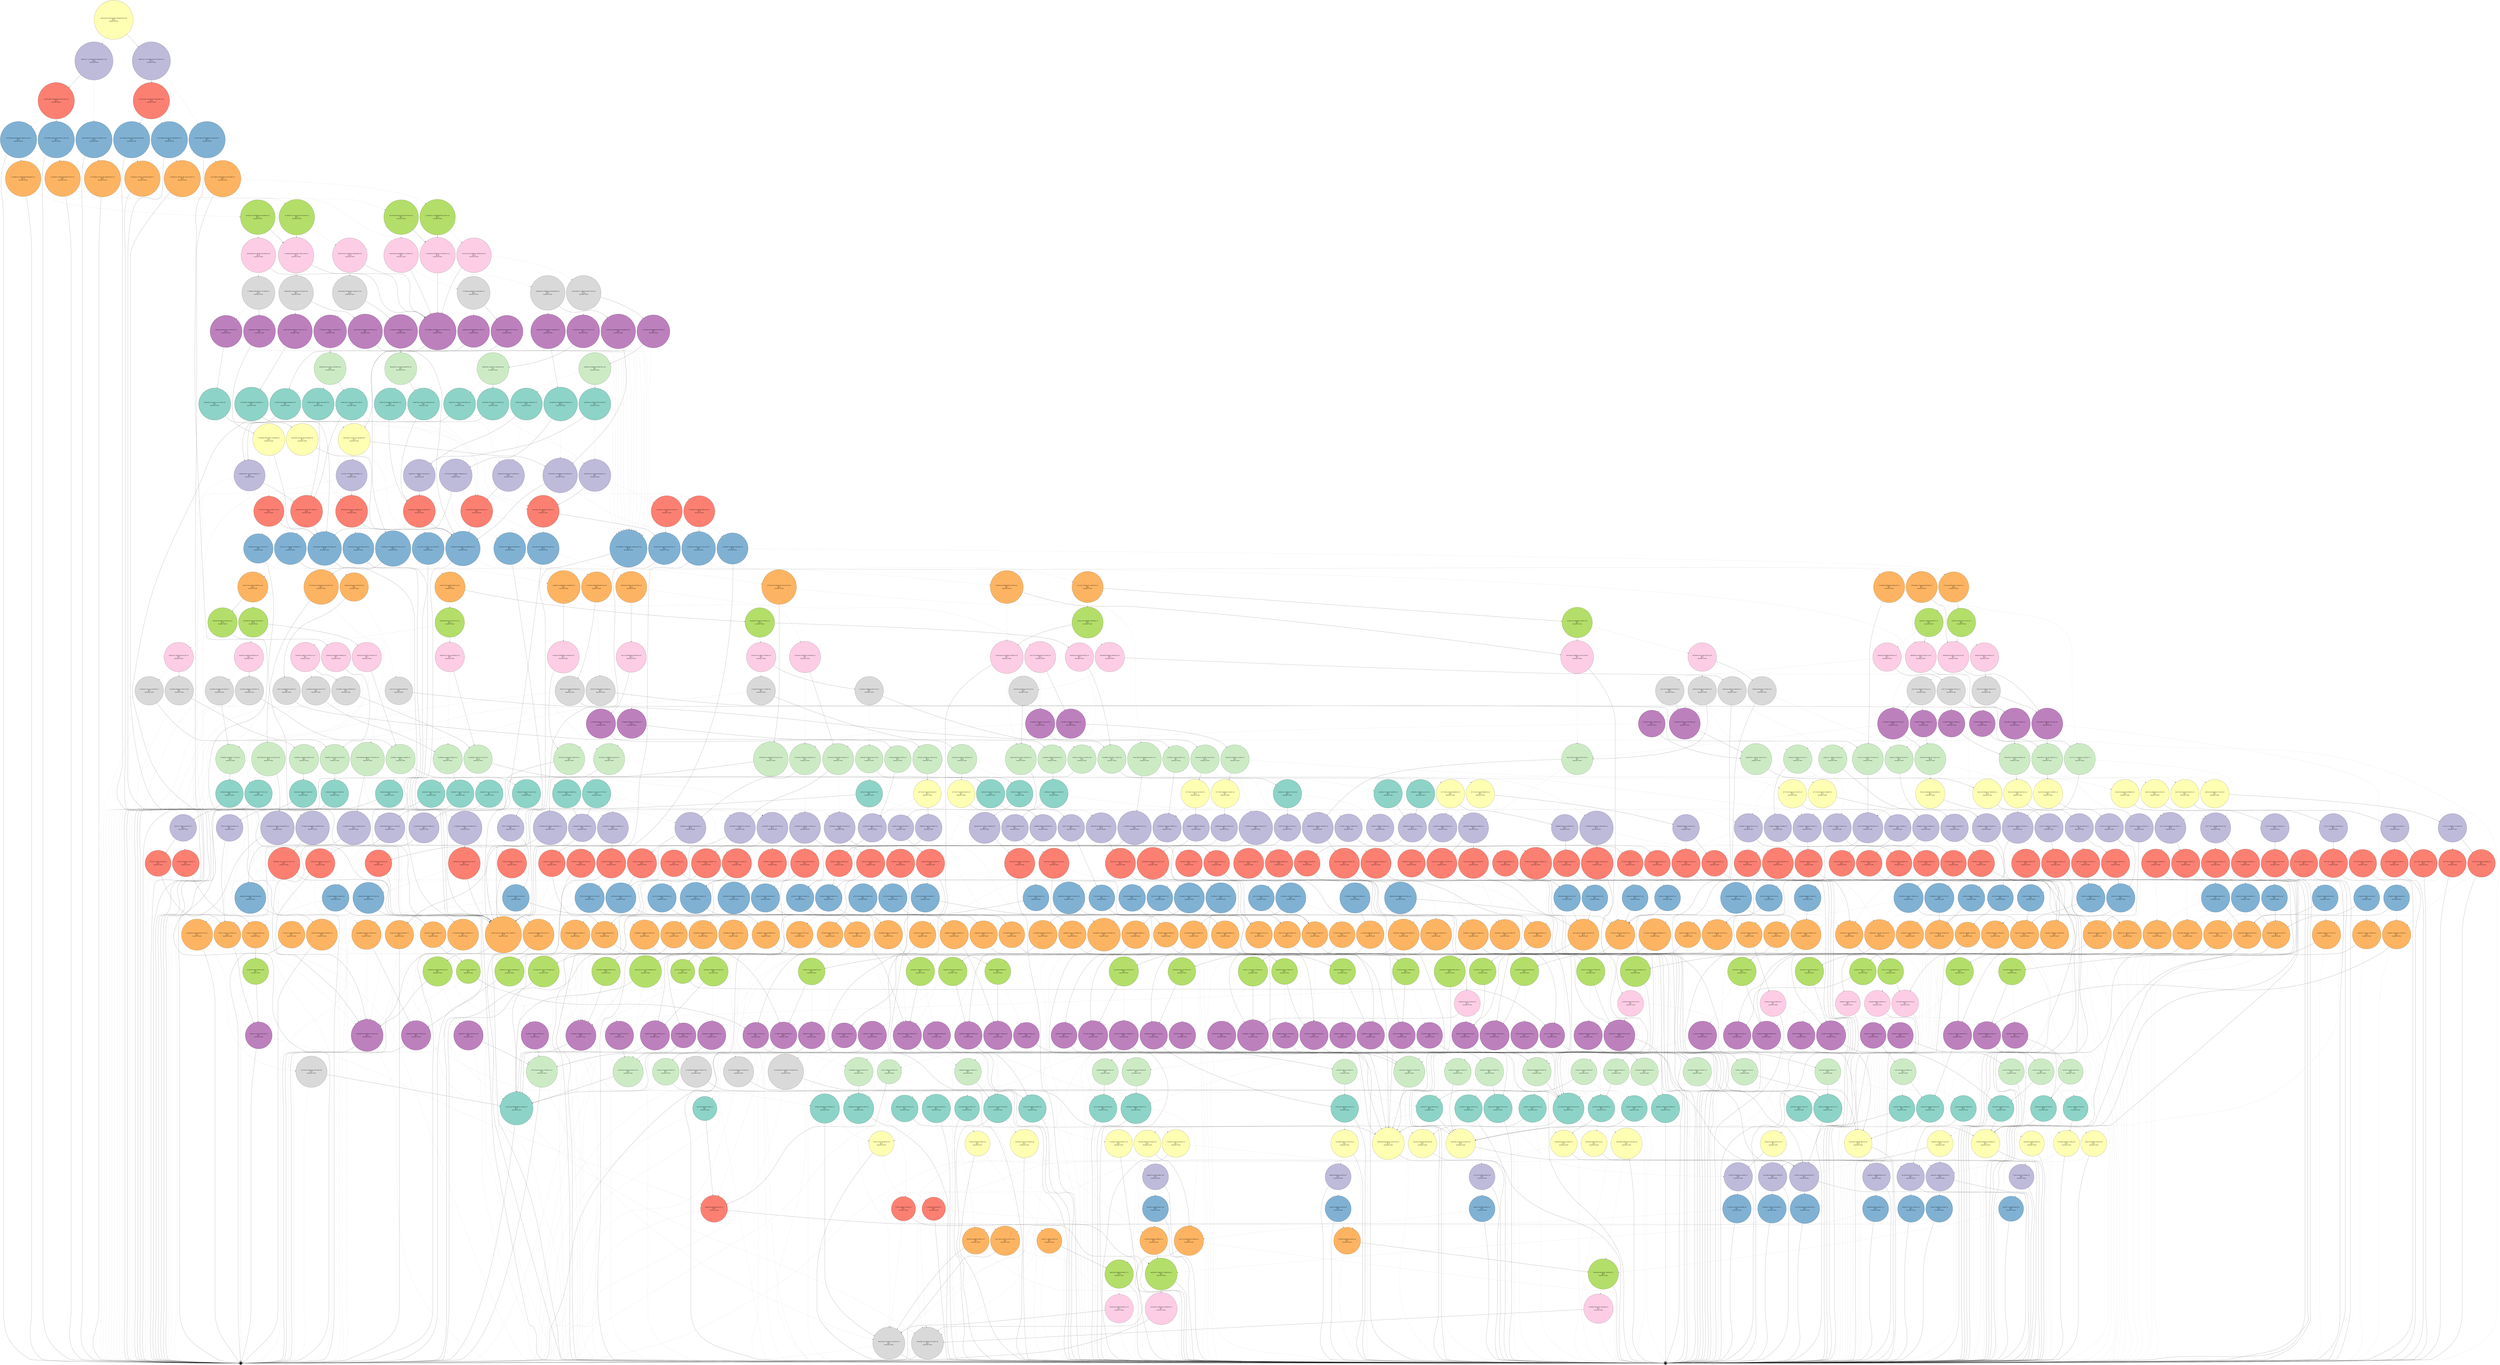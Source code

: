 digraph "" {
		node [colorscheme=set312,
		label="\N",
		shape=circle,
		style=filled
		];
{
graph [rank=same];
722753	[fillcolor=2, label="2199023255552 300523676928 1898499578624 0.86
PC: 0
DC: 673
DomScore: 0.0000", rank=1];
}
{
graph [rank=same];
722713	[fillcolor=3, label="1099511627776 147998381824 951513245952 0.87
PC: 1
DC: 174
DomScore: 0.0000", rank=2];
722752	[fillcolor=3, label="1099511627776 152525295104 946986332672 0.86
PC: 1
DC: 39
DomScore: 0.0000", rank=2];
}
{
graph [rank=same];
722532	[fillcolor=4, label="549755813888 74360574976 475395238912 0.86
PC: 1
DC: 13
DomScore: 0.0000", rank=3];
722738	[fillcolor=4, label="549755813888 76550079488 473205734400 0.86
PC: 1
DC: 20
DomScore: 0.0000", rank=3];
}
{
graph [rank=same];
722531	[fillcolor=5, label="274877906944 36041837568 238836069376 0.87
PC: 1
DC: 10
DomScore: 0.0000", rank=4];
722751	[fillcolor=5, label="549755813888 75975215616 473780598272 0.86
PC: 1
DC: 13
DomScore: 0.0000", rank=4];
722720	[fillcolor=5, label="274877906944 38565191680 236312715264 0.86
PC: 1
DC: 2
DomScore: 0.0000", rank=4];
722712	[fillcolor=5, label="549755813888 73637806848 476118007040 0.87
PC: 1
DC: 33
DomScore: 0.0000", rank=4];
722514	[fillcolor=5, label="274877906944 38318737408 236559169536 0.86
PC: 1
DC: 2
DomScore: 0.0000", rank=4];
722737	[fillcolor=5, label="274877906944 37984887808 236893019136 0.86
PC: 1
DC: 17
DomScore: 0.0000", rank=4];
}
{
graph [rank=same];
722719	[fillcolor=6, label="137438953472 38565191680 98873761792 0.72
PC: 1
DC: 1
DomScore: 0.0000", rank=5];
722750	[fillcolor=6, label="274877906944 75975215616 198902691328 0.72
PC: 1
DC: 12
DomScore: 0.0000", rank=5];
722530	[fillcolor=6, label="137438953472 36041837568 101397115904 0.74
PC: 1
DC: 9
DomScore: 0.0000", rank=5];
722711	[fillcolor=6, label="274877906944 73637806848 201240100096 0.73
PC: 1
DC: 32
DomScore: 0.0000", rank=5];
722513	[fillcolor=6, label="137438953472 38318737408 99120216064 0.72
PC: 1
DC: 1
DomScore: 0.0000", rank=5];
722736	[fillcolor=6, label="137438953472 37984887808 99454065664 0.72
PC: 1
DC: 16
DomScore: 0.0000", rank=5];
}
{
graph [rank=same];
722529	[fillcolor=7, label="68719476736 36041837568 32677639168 0.48
PC: 1
DC: 8
DomScore: 0.0000", rank=6];
722710	[fillcolor=7, label="137438953472 73637806848 63801146624 0.46
PC: 1
DC: 31
DomScore: 0.0000", rank=6];
722749	[fillcolor=7, label="137438953472 75975215616 61463737856 0.45
PC: 1
DC: 11
DomScore: 0.0000", rank=6];
722735	[fillcolor=7, label="68719476736 37984887808 30734588928 0.45
PC: 1
DC: 15
DomScore: 0.0000", rank=6];
}
{
graph [rank=same];
722718	[fillcolor=8, label="171798691840 96412979200 75385712640 0.44
PC: 3
DC: 5
DomScore: 0.0000", rank=7];
722512	[fillcolor=8, label="171798691840 95796843520 76001848320 0.44
PC: 3
DC: 58
DomScore: 0.0000", rank=7];
722748	[fillcolor=8, label="68719476736 37410023936 31309452800 0.46
PC: 1
DC: 10
DomScore: 0.0000", rank=7];
722709	[fillcolor=8, label="68719476736 35319069440 33400407296 0.49
PC: 1
DC: 30
DomScore: 0.0000", rank=7];
722734	[fillcolor=8, label="34359738368 18702291968 15657446400 0.46
PC: 1
DC: 14
DomScore: 0.0000", rank=7];
722528	[fillcolor=8, label="34359738368 16882468864 17477269504 0.51
PC: 1
DC: 7
DomScore: 0.0000", rank=7];
}
{
graph [rank=same];
722717	[fillcolor=9, label="85899345920 52425216000 33474129920 0.39
PC: 1
DC: 4
DomScore: 0.0000", rank=8];
722747	[fillcolor=9, label="34359738368 19814918656 14544819712 0.42
PC: 1
DC: 9
DomScore: 0.0000", rank=8];
722527	[fillcolor=9, label="17179869184 8084916224 9094952960 0.53
PC: 1
DC: 6
DomScore: 0.0000", rank=8];
722708	[fillcolor=9, label="34359738368 17723964160 16635774208 0.48
PC: 1
DC: 29
DomScore: 0.0000", rank=8];
722511	[fillcolor=9, label="85899345920 51809080320 34090265600 0.40
PC: 1
DC: 57
DomScore: 0.0000", rank=8];
722733	[fillcolor=9, label="17179869184 9904739328 7275129856 0.42
PC: 1
DC: 13
DomScore: 0.0000", rank=8];
}
{
graph [rank=same];
722714	[fillcolor=10, label="42949672960 26720460800 16229212160 0.38
PC: 1
DC: 1
DomScore: 0.0000", rank=9];
722742	[fillcolor=10, label="17179869184 10098834944 7081034240 0.41
PC: 1
DC: 4
DomScore: 0.0000", rank=9];
722716	[fillcolor=10, label="42949672960 25704755200 17244917760 0.40
PC: 1
DC: 2
DomScore: 0.0000", rank=9];
722659	[fillcolor=10, label="17179869184 8957669888 8222199296 0.48
PC: 1
DC: 5
DomScore: 0.0000", rank=9];
722707	[fillcolor=10, label="17179869184 8766294272 8413574912 0.49
PC: 1
DC: 5
DomScore: 0.0000", rank=9];
722524	[fillcolor=10, label="8589934592 4495159296 4094775296 0.48
PC: 1
DC: 1
DomScore: 0.0000", rank=9];
722143	[fillcolor=10, label="274877906944 140760842240 134117064704 0.49
PC: 6
DC: 30
DomScore: 0.0000", rank=9];
722746	[fillcolor=10, label="17179869184 9716083712 7463785472 0.43
PC: 1
DC: 4
DomScore: 0.0000", rank=9];
722732	[fillcolor=10, label="8589934592 4865547264 3724387328 0.43
PC: 1
DC: 10
DomScore: 0.0000", rank=9];
722369	[fillcolor=10, label="42949672960 26404976640 16544696320 0.39
PC: 1
DC: 1
DomScore: 0.0000", rank=9];
722510	[fillcolor=10, label="42949672960 25404103680 17545569280 0.41
PC: 1
DC: 55
DomScore: 0.0000", rank=9];
722722	[fillcolor=10, label="8589934592 5039192064 3550742528 0.41
PC: 1
DC: 1
DomScore: 0.0000", rank=9];
722526	[fillcolor=10, label="8589934592 3589756928 5000177664 0.58
PC: 1
DC: 2
DomScore: 0.0000", rank=9];
}
{
graph [rank=same];
722745	[fillcolor=11, label="8589934592 4347374592 4242560000 0.49
PC: 1
DC: 3
DomScore: 0.0000", rank=10];
722741	[fillcolor=11, label="8589934592 4730125824 3859808768 0.45
PC: 1
DC: 3
DomScore: 0.0000", rank=10];
722658	[fillcolor=11, label="8589934592 3588960768 5000973824 0.58
PC: 1
DC: 4
DomScore: 0.0000", rank=10];
722706	[fillcolor=11, label="8589934592 3397585152 5192349440 0.60
PC: 1
DC: 4
DomScore: 0.0000", rank=10];
}
{
graph [rank=same];
722743	[fillcolor=1, label="4294967296 2134145536 2160821760 0.50
PC: 1
DC: 1
DomScore: 0.0000", rank=11];
722525	[fillcolor=1, label="4294967296 905402368 3389564928 0.79
PC: 1
DC: 1
DomScore: 0.0000", rank=11];
722739	[fillcolor=1, label="4294967296 2325521152 1969446144 0.46
PC: 1
DC: 1
DomScore: 0.0000", rank=11];
722509	[fillcolor=1, label="21474836480 11982330880 9492505600 0.44
PC: 1
DC: 54
DomScore: 0.0000", rank=11];
722715	[fillcolor=1, label="21474836480 12282982400 9191854080 0.43
PC: 1
DC: 1
DomScore: 0.0000", rank=11];
722657	[fillcolor=1, label="4294967296 1826135040 2468832256 0.57
PC: 1
DC: 1
DomScore: 0.0000", rank=11];
722731	[fillcolor=1, label="4294967296 2181192704 2113774592 0.49
PC: 1
DC: 9
DomScore: 0.0000", rank=11];
722653	[fillcolor=1, label="4294967296 1762825728 2532141568 0.59
PC: 1
DC: 1
DomScore: 0.0000", rank=11];
722705	[fillcolor=1, label="4294967296 1730447232 2564520064 0.60
PC: 1
DC: 1
DomScore: 0.0000", rank=11];
722704	[fillcolor=1, label="4294967296 1667137920 2627829376 0.61
PC: 1
DC: 1
DomScore: 0.0000", rank=11];
722744	[fillcolor=1, label="4294967296 2213229056 2081738240 0.48
PC: 1
DC: 1
DomScore: 0.0000", rank=11];
722740	[fillcolor=1, label="4294967296 2404604672 1890362624 0.44
PC: 1
DC: 1
DomScore: 0.0000", rank=11];
}
{
graph [rank=same];
722523	[fillcolor=2, label="6442450944 2716207104 3726243840 0.58
PC: 2
DC: 2
DomScore: 0.0000", rank=12];
722721	[fillcolor=2, label="6442450944 3532256256 2910194688 0.45
PC: 2
DC: 1
DomScore: 0.0000", rank=12];
722730	[fillcolor=2, label="2147483648 1003773952 1143709696 0.53
PC: 1
DC: 8
DomScore: 0.0000", rank=12];
}
{
graph [rank=same];
722522	[fillcolor=3, label="3221225472 768726528 2452498944 0.76
PC: 1
DC: 1
DomScore: 0.0000", rank=13];
722703	[fillcolor=3, label="4294967296 921573376 3373393920 0.79
PC: 2
DC: 1
DomScore: 0.0000", rank=13];
722598	[fillcolor=3, label="4294967296 1112948992 3182018304 0.74
PC: 2
DC: 1
DomScore: 0.0000", rank=13];
722508	[fillcolor=3, label="10737418240 5490728960 5246689280 0.49
PC: 1
DC: 53
DomScore: 0.0000", rank=13];
722652	[fillcolor=3, label="4294967296 2412702464 1882264832 0.44
PC: 2
DC: 2
DomScore: 0.0000", rank=13];
722368	[fillcolor=3, label="35433480192 21422286336 14011193856 0.40
PC: 3
DC: 1
DomScore: 0.0000", rank=13];
722656	[fillcolor=3, label="4294967296 2539321088 1755646208 0.41
PC: 2
DC: 2
DomScore: 0.0000", rank=13];
}
{
graph [rank=same];
722702	[fillcolor=4, label="6442450944 2764720128 3677730816 0.57
PC: 3
DC: 43
DomScore: 0.0000", rank=14];
722654	[fillcolor=4, label="6442450944 3874967040 2567483904 0.40
PC: 3
DC: 1
DomScore: 0.0000", rank=14];
722651	[fillcolor=4, label="2147483648 1200130304 947353344 0.44
PC: 1
DC: 1
DomScore: 0.0000", rank=14];
722655	[fillcolor=4, label="2147483648 1247665408 899818240 0.42
PC: 1
DC: 1
DomScore: 0.0000", rank=14];
722597	[fillcolor=4, label="6442450944 3338846976 3103603968 0.48
PC: 3
DC: 52
DomScore: 0.0000", rank=14];
722636	[fillcolor=4, label="6442450944 3637716480 2804734464 0.44
PC: 3
DC: 1
DomScore: 0.0000", rank=14];
722521	[fillcolor=4, label="4831838208 2306179584 2525658624 0.52
PC: 2
DC: 5
DomScore: 0.0000", rank=14];
722729	[fillcolor=4, label="1073741824 440410112 633331712 0.59
PC: 1
DC: 7
DomScore: 0.0000", rank=14];
}
{
graph [rank=same];
722701	[fillcolor=5, label="3221225472 1074628608 2146596864 0.67
PC: 1
DC: 42
DomScore: 0.0000", rank=15];
722600	[fillcolor=5, label="4294967296 2343403520 1951563776 0.45
PC: 2
DC: 2
DomScore: 0.0000", rank=15];
722142	[fillcolor=5, label="274877906944 171798691840 103079215104 0.38
PC: 13
DC: 1
DomScore: 0.0000", rank=15];
722441	[fillcolor=5, label="20937965568 10985594880 9952370688 0.48
PC: 5
DC: 4
DomScore: 0.0000", rank=15];
722225	[fillcolor=5, label="62008590336 38399961600 23608628736 0.38
PC: 7
DC: 2
DomScore: 0.0000", rank=15];
722507	[fillcolor=5, label="5368709120 2673909760 2694799360 0.50
PC: 1
DC: 52
DomScore: 0.0000", rank=15];
722728	[fillcolor=5, label="536870912 158728192 378142720 0.70
PC: 1
DC: 6
DomScore: 0.0000", rank=15];
722141	[fillcolor=5, label="137438953472 54861496320 82577457152 0.60
PC: 1
DC: 29
DomScore: 0.0000", rank=15];
722520	[fillcolor=5, label="2415919104 810077184 1605841920 0.66
PC: 1
DC: 4
DomScore: 0.0000", rank=15];
722367	[fillcolor=5, label="18790481920 11084254720 7706227200 0.41
PC: 2
DC: 2
DomScore: 0.0000", rank=15];
722596	[fillcolor=5, label="3221225472 1344043776 1877181696 0.58
PC: 1
DC: 51
DomScore: 0.0000", rank=15];
722650	[fillcolor=5, label="2147483648 1228558848 918924800 0.43
PC: 2
DC: 14
DomScore: 0.0000", rank=15];
722635	[fillcolor=5, label="6442450944 3760327680 2682123264 0.42
PC: 2
DC: 10
DomScore: 0.0000", rank=15];
}
{
graph [rank=same];
722599	[fillcolor=6, label="2147483648 1806532608 340951040 0.16
PC: 1
DC: 1
DomScore: 0.0000", rank=16];
722700	[fillcolor=6, label="1610612736 671975424 938637312 0.58
PC: 1
DC: 41
DomScore: 0.0000", rank=16];
722224	[fillcolor=6, label="31004295168 30648887808 355407360 0.01
PC: 1
DC: 1
DomScore: 0.0000", rank=16];
722519	[fillcolor=6, label="1207959552 508087296 699872256 0.58
PC: 1
DC: 3
DomScore: 0.0000", rank=16];
722634	[fillcolor=6, label="3221225472 2955021312 266204160 0.08
PC: 1
DC: 9
DomScore: 0.0000", rank=16];
722140	[fillcolor=6, label="68719476736 42295361536 26424115200 0.38
PC: 1
DC: 11
DomScore: 0.0000", rank=16];
722506	[fillcolor=6, label="2684354560 2002821120 681533440 0.25
PC: 1
DC: 51
DomScore: 0.0000", rank=16];
722595	[fillcolor=6, label="1610612736 941390592 669222144 0.42
PC: 1
DC: 50
DomScore: 0.0000", rank=16];
722727	[fillcolor=6, label="268435456 91619328 176816128 0.66
PC: 1
DC: 5
DomScore: 0.0000", rank=16];
722440	[fillcolor=6, label="10468982784 8368349184 2100633600 0.20
PC: 1
DC: 3
DomScore: 0.0000", rank=16];
722649	[fillcolor=6, label="1073741824 960123392 113618432 0.11
PC: 1
DC: 13
DomScore: 0.0000", rank=16];
722107	[fillcolor=6, label="68719476736 12566134784 56153341952 0.82
PC: 1
DC: 17
DomScore: 0.0000", rank=16];
722366	[fillcolor=6, label="9395240960 8735444480 659796480 0.07
PC: 1
DC: 1
DomScore: 0.0000", rank=16];
}
{
graph [rank=same];
722574	[fillcolor=7, label="805306368 578789376 226516992 0.28
PC: 1
DC: 24
DomScore: 0.0000", rank=17];
722699	[fillcolor=7, label="805306368 307169280 498137088 0.62
PC: 1
DC: 18
DomScore: 0.0000", rank=17];
722648	[fillcolor=7, label="536870912 478425600 58445312 0.11
PC: 1
DC: 6
DomScore: 0.0000", rank=17];
722615	[fillcolor=7, label="1610612736 1538064384 72548352 0.05
PC: 1
DC: 4
DomScore: 0.0000", rank=17];
722594	[fillcolor=7, label="805306368 362601216 442705152 0.55
PC: 1
DC: 18
DomScore: 0.0000", rank=17];
722681	[fillcolor=7, label="805306368 364806144 440500224 0.55
PC: 1
DC: 18
DomScore: 0.0000", rank=17];
722633	[fillcolor=7, label="1610612736 1416956928 193655808 0.12
PC: 1
DC: 4
DomScore: 0.0000", rank=17];
722642	[fillcolor=7, label="536870912 481697792 55173120 0.10
PC: 1
DC: 6
DomScore: 0.0000", rank=17];
}
{
graph [rank=same];
722223	[fillcolor=8, label="16307453952 16152556032 154897920 0.01
PC: 2
DC: 1
DomScore: 0.0000", rank=18];
722590	[fillcolor=8, label="402653184 241734144 160919040 0.40
PC: 1
DC: 1
DomScore: 0.0000", rank=18];
722677	[fillcolor=8, label="402653184 243204096 159449088 0.40
PC: 1
DC: 1
DomScore: 0.0000", rank=18];
722556	[fillcolor=8, label="402653184 351682560 50970624 0.13
PC: 1
DC: 1
DomScore: 0.0000", rank=18];
722614	[fillcolor=8, label="805306368 743571456 61734912 0.08
PC: 1
DC: 3
DomScore: 0.0000", rank=18];
722400	[fillcolor=8, label="5234491392 3890085888 1344405504 0.26
PC: 1
DC: 1
DomScore: 0.0000", rank=18];
722365	[fillcolor=8, label="4966055936 4700404224 265651712 0.05
PC: 2
DC: 1
DomScore: 0.0000", rank=18];
722641	[fillcolor=8, label="268435456 236605440 31830016 0.12
PC: 1
DC: 5
DomScore: 0.0000", rank=18];
722593	[fillcolor=8, label="402653184 120867072 281786112 0.70
PC: 1
DC: 3
DomScore: 0.0000", rank=18];
722474	[fillcolor=8, label="1342177280 906362880 435814400 0.32
PC: 1
DC: 17
DomScore: 0.0000", rank=18];
722573	[fillcolor=8, label="402653184 227106816 175546368 0.44
PC: 1
DC: 7
DomScore: 0.0000", rank=18];
722310	[fillcolor=8, label="4966055936 4534208512 431847424 0.09
PC: 2
DC: 1
DomScore: 0.0000", rank=18];
722647	[fillcolor=8, label="268435456 224349696 44085760 0.16
PC: 1
DC: 5
DomScore: 0.0000", rank=18];
722505	[fillcolor=8, label="1342177280 1096458240 245719040 0.18
PC: 1
DC: 24
DomScore: 0.0000", rank=18];
722695	[fillcolor=8, label="402653184 204779520 197873664 0.49
PC: 1
DC: 1
DomScore: 0.0000", rank=18];
722439	[fillcolor=8, label="5234491392 4478263296 756228096 0.14
PC: 1
DC: 1
DomScore: 0.0000", rank=18];
722180	[fillcolor=8, label="16307453952 16088481792 218972160 0.01
PC: 2
DC: 1
DomScore: 0.0000", rank=18];
722680	[fillcolor=8, label="402653184 121602048 281051136 0.70
PC: 1
DC: 3
DomScore: 0.0000", rank=18];
722698	[fillcolor=8, label="402653184 102389760 300263424 0.75
PC: 1
DC: 3
DomScore: 0.0000", rank=18];
722632	[fillcolor=8, label="805306368 619299840 186006528 0.23
PC: 1
DC: 3
DomScore: 0.0000", rank=18];
}
{
graph [rank=same];
722696	[fillcolor=9, label="201326592 59633664 141692928 0.70
PC: 1
DC: 1
DomScore: 0.0000", rank=19];
722626	[fillcolor=9, label="402653184 353697792 48955392 0.12
PC: 1
DC: 1
DomScore: 0.0000", rank=19];
722592	[fillcolor=9, label="201326592 49375488 151951104 0.75
PC: 1
DC: 1
DomScore: 0.0000", rank=19];
722726	[fillcolor=9, label="134217728 51773440 82444288 0.61
PC: 1
DC: 2
DomScore: 0.0000", rank=19];
722518	[fillcolor=9, label="603979776 266554368 337425408 0.56
PC: 1
DC: 1
DomScore: 0.0000", rank=19];
722571	[fillcolor=9, label="201326592 142884864 58441728 0.29
PC: 1
DC: 5
DomScore: 0.0000", rank=19];
722679	[fillcolor=9, label="201326592 57311232 144015360 0.72
PC: 1
DC: 1
DomScore: 0.0000", rank=19];
722644	[fillcolor=9, label="134217728 119863296 14354432 0.11
PC: 1
DC: 2
DomScore: 0.0000", rank=19];
722678	[fillcolor=9, label="201326592 64290816 137035776 0.68
PC: 1
DC: 1
DomScore: 0.0000", rank=19];
722697	[fillcolor=9, label="201326592 42756096 158570496 0.79
PC: 1
DC: 1
DomScore: 0.0000", rank=19];
722602	[fillcolor=9, label="402653184 381222912 21430272 0.05
PC: 1
DC: 1
DomScore: 0.0000", rank=19];
722724	[fillcolor=9, label="134217728 39845888 94371840 0.70
PC: 1
DC: 2
DomScore: 0.0000", rank=19];
722591	[fillcolor=9, label="201326592 71491584 129835008 0.64
PC: 1
DC: 1
DomScore: 0.0000", rank=19];
722631	[fillcolor=9, label="402653184 265602048 137051136 0.34
PC: 1
DC: 1
DomScore: 0.0000", rank=19];
722613	[fillcolor=9, label="402653184 362348544 40304640 0.10
PC: 1
DC: 1
DomScore: 0.0000", rank=19];
722640	[fillcolor=9, label="134217728 116035584 18182144 0.14
PC: 1
DC: 2
DomScore: 0.0000", rank=19];
722646	[fillcolor=9, label="134217728 104486400 29731328 0.22
PC: 1
DC: 2
DomScore: 0.0000", rank=19];
722516	[fillcolor=9, label="603979776 241532928 362446848 0.60
PC: 1
DC: 1
DomScore: 0.0000", rank=19];
722638	[fillcolor=9, label="134217728 120569856 13647872 0.10
PC: 1
DC: 2
DomScore: 0.0000", rank=19];
722572	[fillcolor=9, label="201326592 84221952 117104640 0.58
PC: 1
DC: 1
DomScore: 0.0000", rank=19];
}
{
graph [rank=same];
722504	[fillcolor=10, label="671088640 544563200 126525440 0.19
PC: 1
DC: 11
DomScore: 0.0000", rank=20];
722493	[fillcolor=10, label="671088640 551895040 119193600 0.18
PC: 1
DC: 8
DomScore: 0.0000", rank=20];
722639	[fillcolor=10, label="67108864 55560192 11548672 0.17
PC: 1
DC: 1
DomScore: 0.0000", rank=20];
722473	[fillcolor=10, label="671088640 446300160 224788480 0.33
PC: 1
DC: 9
DomScore: 0.0000", rank=20];
722462	[fillcolor=10, label="671088640 460062720 211025920 0.31
PC: 1
DC: 7
DomScore: 0.0000", rank=20];
722364	[fillcolor=10, label="2550136832 2395014144 155122688 0.06
PC: 2
DC: 1
DomScore: 0.0000", rank=20];
722281	[fillcolor=10, label="2550136832 2358689792 191447040 0.08
PC: 2
DC: 1
DomScore: 0.0000", rank=20];
722645	[fillcolor=10, label="67108864 41459712 25649152 0.38
PC: 1
DC: 1
DomScore: 0.0000", rank=20];
722350	[fillcolor=10, label="2550136832 2432428032 117708800 0.05
PC: 2
DC: 1
DomScore: 0.0000", rank=20];
722309	[fillcolor=10, label="2550136832 2298064896 252071936 0.10
PC: 2
DC: 1
DomScore: 0.0000", rank=20];
722643	[fillcolor=10, label="67108864 55852032 11256832 0.17
PC: 1
DC: 1
DomScore: 0.0000", rank=20];
722637	[fillcolor=10, label="67108864 58499072 8609792 0.13
PC: 1
DC: 1
DomScore: 0.0000", rank=20];
}
{
graph [rank=same];
722280	[fillcolor=11, label="1308622848 1112137728 196485120 0.15
PC: 2
DC: 7
DomScore: 0.0000", rank=21];
722630	[fillcolor=11, label="234881024 79450112 155430912 0.66
PC: 2
DC: 4
DomScore: 0.0000", rank=21];
722461	[fillcolor=11, label="335544320 207093760 128450560 0.38
PC: 1
DC: 6
DomScore: 0.0000", rank=21];
722438	[fillcolor=11, label="2952790016 2508357632 444432384 0.15
PC: 2
DC: 1
DomScore: 0.0000", rank=21];
722308	[fillcolor=11, label="1308622848 1085061120 223561728 0.17
PC: 2
DC: 9
DomScore: 0.0000", rank=21];
722106	[fillcolor=11, label="34359738368 6928990208 27430748160 0.80
PC: 1
DC: 10
DomScore: 0.0000", rank=21];
722694	[fillcolor=11, label="301989888 128268288 173721600 0.58
PC: 2
DC: 3
DomScore: 0.0000", rank=21];
722222	[fillcolor=11, label="9630121984 9447176704 182945280 0.02
PC: 3
DC: 1
DomScore: 0.0000", rank=21];
722586	[fillcolor=11, label="301989888 214474752 87515136 0.29
PC: 2
DC: 10
DomScore: 0.0000", rank=21];
722625	[fillcolor=11, label="234881024 177766400 57114624 0.24
PC: 2
DC: 9
DomScore: 0.0000", rank=21];
722601	[fillcolor=11, label="234881024 209879040 25001984 0.11
PC: 2
DC: 1
DomScore: 0.0000", rank=21];
722349	[fillcolor=11, label="1308622848 1187816448 120806400 0.09
PC: 2
DC: 9
DomScore: 0.0000", rank=21];
722589	[fillcolor=11, label="301989888 148126464 153863424 0.51
PC: 2
DC: 3
DomScore: 0.0000", rank=21];
722089	[fillcolor=11, label="34359738368 5637144576 28722593792 0.84
PC: 1
DC: 4
DomScore: 0.0000", rank=21];
722517	[fillcolor=11, label="1375731712 1214303232 161428480 0.12
PC: 2
DC: 1
DomScore: 0.0000", rank=21];
722382	[fillcolor=11, label="2952790016 2226126848 726663168 0.25
PC: 2
DC: 1
DomScore: 0.0000", rank=21];
722570	[fillcolor=11, label="100663296 51265536 49397760 0.49
PC: 1
DC: 4
DomScore: 0.0000", rank=21];
722549	[fillcolor=11, label="301989888 274857984 27131904 0.09
PC: 2
DC: 4
DomScore: 0.0000", rank=21];
722417	[fillcolor=11, label="2952790016 2544041984 408748032 0.14
PC: 2
DC: 1
DomScore: 0.0000", rank=21];
722676	[fillcolor=11, label="301989888 171933696 130056192 0.43
PC: 2
DC: 6
DomScore: 0.0000", rank=21];
722139	[fillcolor=11, label="34359738368 24847056896 9512681472 0.28
PC: 1
DC: 6
DomScore: 0.0000", rank=21];
722120	[fillcolor=11, label="34359738368 17448304640 16911433728 0.49
PC: 1
DC: 4
DomScore: 0.0000", rank=21];
722503	[fillcolor=11, label="335544320 259522560 76021760 0.23
PC: 1
DC: 10
DomScore: 0.0000", rank=21];
722725	[fillcolor=11, label="67108864 51773440 15335424 0.23
PC: 1
DC: 1
DomScore: 0.0000", rank=21];
722472	[fillcolor=11, label="335544320 200540160 135004160 0.40
PC: 1
DC: 8
DomScore: 0.0000", rank=21];
722179	[fillcolor=11, label="9630121984 9371500544 258621440 0.03
PC: 3
DC: 1
DomScore: 0.0000", rank=21];
722612	[fillcolor=11, label="234881024 194166784 40714240 0.17
PC: 2
DC: 8
DomScore: 0.0000", rank=21];
722670	[fillcolor=11, label="301989888 192872448 109117440 0.36
PC: 2
DC: 4
DomScore: 0.0000", rank=21];
722691	[fillcolor=11, label="301989888 178900992 123088896 0.41
PC: 2
DC: 10
DomScore: 0.0000", rank=21];
722515	[fillcolor=11, label="1375731712 1100316672 275415040 0.20
PC: 2
DC: 1
DomScore: 0.0000", rank=21];
722555	[fillcolor=11, label="301989888 252665856 49324032 0.16
PC: 2
DC: 6
DomScore: 0.0000", rank=21];
722492	[fillcolor=11, label="335544320 262799360 72744960 0.22
PC: 1
DC: 7
DomScore: 0.0000", rank=21];
722399	[fillcolor=11, label="2952790016 2162688000 790102016 0.27
PC: 2
DC: 1
DomScore: 0.0000", rank=21];
722363	[fillcolor=11, label="1308622848 1174278144 134344704 0.10
PC: 2
DC: 13
DomScore: 0.0000", rank=21];
722723	[fillcolor=11, label="67108864 39845888 27262976 0.41
PC: 1
DC: 1
DomScore: 0.0000", rank=21];
}
{
graph [rank=same];
722674	[fillcolor=1, label="150994944 63848448 87146496 0.58
PC: 1
DC: 4
DomScore: 0.0000", rank=22];
722564	[fillcolor=1, label="50331648 29614080 20717568 0.41
PC: 1
DC: 2
DomScore: 0.0000", rank=22];
722542	[fillcolor=1, label="150994944 137723904 13271040 0.09
PC: 1
DC: 2
DomScore: 0.0000", rank=22];
722692	[fillcolor=1, label="150994944 58991616 92003328 0.61
PC: 1
DC: 1
DomScore: 0.0000", rank=22];
722689	[fillcolor=1, label="150994944 109043712 41951232 0.28
PC: 1
DC: 8
DomScore: 0.0000", rank=22];
722693	[fillcolor=1, label="150994944 69276672 81718272 0.54
PC: 1
DC: 1
DomScore: 0.0000", rank=22];
722588	[fillcolor=1, label="150994944 74771712 76223232 0.50
PC: 1
DC: 1
DomScore: 0.0000", rank=22];
722675	[fillcolor=1, label="150994944 108085248 42909696 0.28
PC: 1
DC: 1
DomScore: 0.0000", rank=22];
722554	[fillcolor=1, label="150994944 135843840 15151104 0.10
PC: 1
DC: 1
DomScore: 0.0000", rank=22];
722569	[fillcolor=1, label="50331648 21651456 28680192 0.57
PC: 1
DC: 1
DomScore: 0.0000", rank=22];
722669	[fillcolor=1, label="150994944 109117440 41877504 0.28
PC: 1
DC: 1
DomScore: 0.0000", rank=22];
722585	[fillcolor=1, label="150994944 75497472 75497472 0.50
PC: 1
DC: 1
DomScore: 0.0000", rank=22];
722584	[fillcolor=1, label="150994944 138977280 12017664 0.08
PC: 1
DC: 8
DomScore: 0.0000", rank=22];
722690	[fillcolor=1, label="150994944 69857280 81137664 0.54
PC: 1
DC: 1
DomScore: 0.0000", rank=22];
722548	[fillcolor=1, label="150994944 137134080 13860864 0.09
PC: 1
DC: 1
DomScore: 0.0000", rank=22];
722665	[fillcolor=1, label="150994944 83755008 67239936 0.45
PC: 1
DC: 2
DomScore: 0.0000", rank=22];
722587	[fillcolor=1, label="150994944 73354752 77640192 0.51
PC: 1
DC: 1
DomScore: 0.0000", rank=22];
722553	[fillcolor=1, label="150994944 116822016 34172928 0.23
PC: 1
DC: 4
DomScore: 0.0000", rank=22];
}
{
graph [rank=same];
722471	[fillcolor=2, label="167772160 128778240 38993920 0.23
PC: 1
DC: 3
DomScore: 0.0000", rank=23];
722348	[fillcolor=2, label="654311424 622322688 31988736 0.05
PC: 1
DC: 6
DomScore: 0.0000", rank=23];
722326	[fillcolor=2, label="654311424 565493760 88817664 0.14
PC: 1
DC: 2
DomScore: 0.0000", rank=23];
722362	[fillcolor=2, label="654311424 620924928 33386496 0.05
PC: 1
DC: 6
DomScore: 0.0000", rank=23];
722307	[fillcolor=2, label="654311424 598800384 55511040 0.08
PC: 1
DC: 4
DomScore: 0.0000", rank=23];
722466	[fillcolor=2, label="167772160 71761920 96010240 0.57
PC: 1
DC: 4
DomScore: 0.0000", rank=23];
722460	[fillcolor=2, label="167772160 129105920 38666240 0.23
PC: 1
DC: 3
DomScore: 0.0000", rank=23];
722292	[fillcolor=2, label="654311424 486260736 168050688 0.26
PC: 1
DC: 4
DomScore: 0.0000", rank=23];
722279	[fillcolor=2, label="654311424 601595904 52715520 0.08
PC: 1
DC: 4
DomScore: 0.0000", rank=23];
722356	[fillcolor=2, label="654311424 553353216 100958208 0.15
PC: 1
DC: 6
DomScore: 0.0000", rank=23];
722498	[fillcolor=2, label="167772160 113541120 54231040 0.32
PC: 1
DC: 5
DomScore: 0.0000", rank=23];
722450	[fillcolor=2, label="167772160 77987840 89784320 0.54
PC: 1
DC: 2
DomScore: 0.0000", rank=23];
722502	[fillcolor=2, label="167772160 145981440 21790720 0.13
PC: 1
DC: 4
DomScore: 0.0000", rank=23];
722249	[fillcolor=2, label="654311424 510541824 143769600 0.22
PC: 1
DC: 2
DomScore: 0.0000", rank=23];
722481	[fillcolor=2, label="167772160 116654080 51118080 0.30
PC: 1
DC: 2
DomScore: 0.0000", rank=23];
722491	[fillcolor=2, label="167772160 146145280 21626880 0.13
PC: 1
DC: 4
DomScore: 0.0000", rank=23];
}
{
graph [rank=same];
722202	[fillcolor=3, label="4890558464 4751757824 138800640 0.03
PC: 2
DC: 15
DomScore: 0.0000", rank=24];
722096	[fillcolor=3, label="17179869184 3087007744 14092861440 0.82
PC: 1
DC: 4
DomScore: 0.0000", rank=24];
722082	[fillcolor=3, label="17179869184 2147483648 15032385536 0.88
PC: 1
DC: 1
DomScore: 0.0000", rank=24];
722416	[fillcolor=3, label="1551892480 1435955200 115937280 0.07
PC: 2
DC: 8
DomScore: 0.0000", rank=24];
722342	[fillcolor=3, label="327155712 315554304 11601408 0.04
PC: 1
DC: 5
DomScore: 0.0000", rank=24];
722470	[fillcolor=3, label="83886080 63242240 20643840 0.25
PC: 1
DC: 2
DomScore: 0.0000", rank=24];
722427	[fillcolor=3, label="1551892480 1212605440 339287040 0.22
PC: 2
DC: 10
DomScore: 0.0000", rank=24];
722456	[fillcolor=3, label="83886080 63569920 20316160 0.24
PC: 1
DC: 2
DomScore: 0.0000", rank=24];
722459	[fillcolor=3, label="201326592 157286400 44040192 0.22
PC: 3
DC: 2
DomScore: 0.0000", rank=24];
722088	[fillcolor=3, label="17179869184 3489660928 13690208256 0.80
PC: 1
DC: 2
DomScore: 0.0000", rank=24];
722361	[fillcolor=3, label="327155712 314156544 12999168 0.04
PC: 1
DC: 5
DomScore: 0.0000", rank=24];
722325	[fillcolor=3, label="1342177280 1110835200 231342080 0.17
PC: 3
DC: 3
DomScore: 0.0000", rank=24];
722407	[fillcolor=3, label="1551892480 1238179840 313712640 0.20
PC: 2
DC: 1
DomScore: 0.0000", rank=24];
722267	[fillcolor=3, label="327155712 309583872 17571840 0.05
PC: 1
DC: 3
DomScore: 0.0000", rank=24];
722490	[fillcolor=3, label="201326592 176553984 24772608 0.12
PC: 3
DC: 3
DomScore: 0.0000", rank=24];
722688	[fillcolor=3, label="75497472 48807936 26689536 0.35
PC: 1
DC: 7
DomScore: 0.0000", rank=24];
722478	[fillcolor=3, label="83886080 60784640 23101440 0.28
PC: 1
DC: 1
DomScore: 0.0000", rank=24];
722221	[fillcolor=3, label="4890558464 4843545344 47013120 0.01
PC: 2
DC: 15
DomScore: 0.0000", rank=24];
722437	[fillcolor=3, label="1551892480 1424020480 127872000 0.08
PC: 2
DC: 10
DomScore: 0.0000", rank=24];
722347	[fillcolor=3, label="1342177280 1258536960 83640320 0.06
PC: 3
DC: 5
DomScore: 0.0000", rank=24];
722607	[fillcolor=3, label="117440512 93986816 23453696 0.20
PC: 1
DC: 5
DomScore: 0.0000", rank=24];
722611	[fillcolor=3, label="117440512 100179968 17260544 0.15
PC: 1
DC: 2
DomScore: 0.0000", rank=24];
722668	[fillcolor=3, label="150994944 87293952 63700992 0.42
PC: 2
DC: 3
DomScore: 0.0000", rank=24];
722112	[fillcolor=3, label="17179869184 4831838208 12348030976 0.72
PC: 1
DC: 1
DomScore: 0.0000", rank=24];
722390	[fillcolor=3, label="1551892480 948715520 603176960 0.39
PC: 2
DC: 3
DomScore: 0.0000", rank=24];
722583	[fillcolor=3, label="75497472 63479808 12017664 0.16
PC: 1
DC: 7
DomScore: 0.0000", rank=24];
722447	[fillcolor=3, label="83886080 43909120 39976960 0.48
PC: 1
DC: 1
DomScore: 0.0000", rank=24];
722355	[fillcolor=3, label="327155712 282587136 44568576 0.14
PC: 1
DC: 5
DomScore: 0.0000", rank=24];
722322	[fillcolor=3, label="327155712 294727680 32428032 0.10
PC: 1
DC: 1
DomScore: 0.0000", rank=24];
722138	[fillcolor=3, label="17179869184 14612955136 2566914048 0.15
PC: 1
DC: 3
DomScore: 0.0000", rank=24];
722105	[fillcolor=3, label="17179869184 3841982464 13337886720 0.78
PC: 1
DC: 5
DomScore: 0.0000", rank=24];
722248	[fillcolor=3, label="1342177280 948961280 393216000 0.29
PC: 3
DC: 1
DomScore: 0.0000", rank=24];
722381	[fillcolor=3, label="1551892480 1345781760 206110720 0.13
PC: 2
DC: 3
DomScore: 0.0000", rank=24];
722374	[fillcolor=3, label="1551892480 994181120 557711360 0.36
PC: 2
DC: 1
DomScore: 0.0000", rank=24];
722119	[fillcolor=3, label="17179869184 12616466432 4563402752 0.27
PC: 1
DC: 2
DomScore: 0.0000", rank=24];
722487	[fillcolor=3, label="83886080 72581120 11304960 0.13
PC: 1
DC: 3
DomScore: 0.0000", rank=24];
722178	[fillcolor=3, label="4890558464 4806979584 83578880 0.02
PC: 2
DC: 3
DomScore: 0.0000", rank=24];
722664	[fillcolor=3, label="75497472 35389440 40108032 0.53
PC: 1
DC: 1
DomScore: 0.0000", rank=24];
722568	[fillcolor=3, label="142606336 122691584 19914752 0.14
PC: 2
DC: 2
DomScore: 0.0000", rank=24];
722547	[fillcolor=3, label="150994944 123273216 27721728 0.18
PC: 2
DC: 5
DomScore: 0.0000", rank=24];
722129	[fillcolor=3, label="17179869184 10234101760 6945767424 0.40
PC: 1
DC: 2
DomScore: 0.0000", rank=24];
722241	[fillcolor=3, label="327155712 279232512 47923200 0.15
PC: 1
DC: 1
DomScore: 0.0000", rank=24];
722541	[fillcolor=3, label="75497472 62226432 13271040 0.18
PC: 1
DC: 1
DomScore: 0.0000", rank=24];
722501	[fillcolor=3, label="83886080 72417280 11468800 0.14
PC: 1
DC: 3
DomScore: 0.0000", rank=24];
722291	[fillcolor=3, label="327155712 254951424 72204288 0.22
PC: 1
DC: 3
DomScore: 0.0000", rank=24];
722398	[fillcolor=3, label="1551892480 1324564480 227328000 0.15
PC: 2
DC: 3
DomScore: 0.0000", rank=24];
722620	[fillcolor=3, label="117440512 97886208 19554304 0.17
PC: 1
DC: 5
DomScore: 0.0000", rank=24];
722449	[fillcolor=3, label="201326592 81788928 119537664 0.59
PC: 3
DC: 1
DomScore: 0.0000", rank=24];
722557	[fillcolor=3, label="25165824 6291456 18874368 0.75
PC: 1
DC: 1
DomScore: 0.0000", rank=24];
722306	[fillcolor=3, label="327155712 306788352 20367360 0.06
PC: 1
DC: 3
DomScore: 0.0000", rank=24];
722480	[fillcolor=3, label="201326592 134086656 67239936 0.33
PC: 3
DC: 1
DomScore: 0.0000", rank=24];
722465	[fillcolor=3, label="83886080 37683200 46202880 0.55
PC: 1
DC: 3
DomScore: 0.0000", rank=24];
722497	[fillcolor=3, label="83886080 57671680 26214400 0.31
PC: 1
DC: 4
DomScore: 0.0000", rank=24];
722163	[fillcolor=3, label="4890558464 4711460864 179097600 0.04
PC: 2
DC: 3
DomScore: 0.0000", rank=24];
722563	[fillcolor=3, label="142606336 132161536 10444800 0.07
PC: 2
DC: 1
DomScore: 0.0000", rank=24];
722552	[fillcolor=3, label="75497472 44089344 31408128 0.42
PC: 1
DC: 3
DomScore: 0.0000", rank=24];
722278	[fillcolor=3, label="1342177280 1197998080 144179200 0.11
PC: 3
DC: 3
DomScore: 0.0000", rank=24];
722629	[fillcolor=3, label="117440512 79450112 37990400 0.32
PC: 1
DC: 3
DomScore: 0.0000", rank=24];
722673	[fillcolor=3, label="75497472 17694720 57802752 0.77
PC: 1
DC: 3
DomScore: 0.0000", rank=24];
722624	[fillcolor=3, label="117440512 79880192 37560320 0.32
PC: 1
DC: 3
DomScore: 0.0000", rank=24];
}
{
graph [rank=same];
722177	[fillcolor=4, label="2445279232 2409459712 35819520 0.01
PC: 1
DC: 1
DomScore: 0.0000", rank=25];
722344	[fillcolor=4, label="671088640 626851840 44236800 0.07
PC: 1
DC: 2
DomScore: 0.0000", rank=25];
722271	[fillcolor=4, label="671088640 592445440 78643200 0.12
PC: 1
DC: 1
DomScore: 0.0000", rank=25];
722458	[fillcolor=4, label="100663296 72351744 28311552 0.28
PC: 1
DC: 1
DomScore: 0.0000", rank=25];
722550	[fillcolor=4, label="37748736 28311552 9437184 0.25
PC: 1
DC: 1
DomScore: 0.0000", rank=25];
722453	[fillcolor=4, label="41943040 32112640 9830400 0.23
PC: 1
DC: 1
DomScore: 0.0000", rank=25];
722667	[fillcolor=4, label="75497472 49545216 25952256 0.34
PC: 1
DC: 2
DomScore: 0.0000", rank=25];
722277	[fillcolor=4, label="671088640 605552640 65536000 0.10
PC: 1
DC: 1
DomScore: 0.0000", rank=25];
722191	[fillcolor=4, label="2445279232 2391549952 53729280 0.02
PC: 1
DC: 3
DomScore: 0.0000", rank=25];
722266	[fillcolor=4, label="163577856 155590656 7987200 0.05
PC: 1
DC: 1
DomScore: 0.0000", rank=25];
722376	[fillcolor=4, label="775946240 630456320 145489920 0.19
PC: 1
DC: 1
DomScore: 0.0000", rank=25];
722290	[fillcolor=4, label="163577856 122683392 40894464 0.25
PC: 1
DC: 1
DomScore: 0.0000", rank=25];
722334	[fillcolor=4, label="163577856 157587456 5990400 0.04
PC: 1
DC: 2
DomScore: 0.0000", rank=25];
722410	[fillcolor=4, label="775946240 694108160 81838080 0.11
PC: 1
DC: 2
DomScore: 0.0000", rank=25];
722104	[fillcolor=4, label="8589934592 1694498816 6895435776 0.80
PC: 1
DC: 4
DomScore: 0.0000", rank=25];
722431	[fillcolor=4, label="775946240 687288320 88657920 0.11
PC: 1
DC: 3
DomScore: 0.0000", rank=25];
722087	[fillcolor=4, label="8589934592 1342177280 7247757312 0.84
PC: 1
DC: 1
DomScore: 0.0000", rank=25];
722551	[fillcolor=4, label="37748736 15777792 21970944 0.58
PC: 1
DC: 1
DomScore: 0.0000", rank=25];
722436	[fillcolor=4, label="775946240 736732160 39214080 0.05
PC: 1
DC: 5
DomScore: 0.0000", rank=25];
722380	[fillcolor=4, label="775946240 715325440 60620800 0.08
PC: 1
DC: 1
DomScore: 0.0000", rank=25];
722397	[fillcolor=4, label="775946240 706232320 69713920 0.09
PC: 1
DC: 1
DomScore: 0.0000", rank=25];
722346	[fillcolor=4, label="671088640 631685120 39403520 0.06
PC: 1
DC: 2
DomScore: 0.0000", rank=25];
722500	[fillcolor=4, label="41943040 36126720 5816320 0.14
PC: 1
DC: 2
DomScore: 0.0000", rank=25];
722131	[fillcolor=4, label="8589934592 6777995264 1811939328 0.21
PC: 1
DC: 2
DomScore: 0.0000", rank=25];
722455	[fillcolor=4, label="289406976 217055232 72351744 0.25
PC: 5
DC: 1
DomScore: 0.0000", rank=25];
722360	[fillcolor=4, label="163577856 157367808 6210048 0.04
PC: 1
DC: 2
DomScore: 0.0000", rank=25];
722201	[fillcolor=4, label="2445279232 2360207872 85071360 0.03
PC: 1
DC: 6
DomScore: 0.0000", rank=25];
722151	[fillcolor=4, label="2445279232 2349760512 95518720 0.04
PC: 1
DC: 1
DomScore: 0.0000", rank=25];
722113	[fillcolor=4, label="8589934592 5368709120 3221225472 0.38
PC: 1
DC: 1
DomScore: 0.0000", rank=25];
722171	[fillcolor=4, label="2445279232 2397519872 47759360 0.02
PC: 1
DC: 1
DomScore: 0.0000", rank=25];
722469	[fillcolor=4, label="41943040 31784960 10158080 0.24
PC: 1
DC: 1
DomScore: 0.0000", rank=25];
722426	[fillcolor=4, label="775946240 668533760 107412480 0.14
PC: 1
DC: 5
DomScore: 0.0000", rank=25];
722415	[fillcolor=4, label="775946240 741847040 34099200 0.04
PC: 1
DC: 5
DomScore: 0.0000", rank=25];
722258	[fillcolor=4, label="163577856 153993216 9584640 0.06
PC: 1
DC: 1
DomScore: 0.0000", rank=25];
722672	[fillcolor=4, label="37748736 10616832 27131904 0.72
PC: 1
DC: 1
DomScore: 0.0000", rank=25];
722628	[fillcolor=4, label="58720256 50089984 8630272 0.15
PC: 1
DC: 2
DomScore: 0.0000", rank=25];
722463	[fillcolor=4, label="41943040 13107200 28835840 0.69
PC: 1
DC: 1
DomScore: 0.0000", rank=25];
722385	[fillcolor=4, label="775946240 363724800 412221440 0.53
PC: 1
DC: 1
DomScore: 0.0000", rank=25];
722567	[fillcolor=4, label="71303168 69214208 2088960 0.03
PC: 1
DC: 1
DomScore: 0.0000", rank=25];
722393	[fillcolor=4, label="775946240 618332160 157614080 0.20
PC: 1
DC: 1
DomScore: 0.0000", rank=25];
722162	[fillcolor=4, label="2445279232 2361700352 83578880 0.03
PC: 1
DC: 1
DomScore: 0.0000", rank=25];
722421	[fillcolor=4, label="775946240 544071680 231874560 0.30
PC: 1
DC: 3
DomScore: 0.0000", rank=25];
722671	[fillcolor=4, label="37748736 7077888 30670848 0.81
PC: 1
DC: 1
DomScore: 0.0000", rank=25];
722622	[fillcolor=4, label="58720256 50520064 8200192 0.14
PC: 1
DC: 2
DomScore: 0.0000", rank=25];
722484	[fillcolor=4, label="41943040 36290560 5652480 0.13
PC: 1
DC: 2
DomScore: 0.0000", rank=25];
722464	[fillcolor=4, label="41943040 24576000 17367040 0.41
PC: 1
DC: 1
DomScore: 0.0000", rank=25];
722118	[fillcolor=4, label="8690597888 7332691968 1357905920 0.16
PC: 2
DC: 1
DomScore: 0.0000", rank=25];
722354	[fillcolor=4, label="163577856 137859072 25718784 0.16
PC: 1
DC: 2
DomScore: 0.0000", rank=25];
722352	[fillcolor=4, label="163577856 144728064 18849792 0.12
PC: 1
DC: 2
DomScore: 0.0000", rank=25];
722610	[fillcolor=4, label="58720256 56139776 2580480 0.04
PC: 1
DC: 1
DomScore: 0.0000", rank=25];
722546	[fillcolor=4, label="75497472 66650112 8847360 0.12
PC: 1
DC: 4
DomScore: 0.0000", rank=25];
722623	[fillcolor=4, label="192937984 96468992 96468992 0.50
PC: 3
DC: 1
DomScore: 0.0000", rank=25];
722341	[fillcolor=4, label="163577856 157966848 5611008 0.03
PC: 1
DC: 2
DomScore: 0.0000", rank=25];
722494	[fillcolor=4, label="41943040 25559040 16384000 0.39
PC: 1
DC: 1
DomScore: 0.0000", rank=25];
722496	[fillcolor=4, label="41943040 32112640 9830400 0.23
PC: 1
DC: 2
DomScore: 0.0000", rank=25];
722137	[fillcolor=4, label="8690597888 7926775808 763822080 0.09
PC: 2
DC: 2
DomScore: 0.0000", rank=25];
722358	[fillcolor=4, label="163577856 156788736 6789120 0.04
PC: 1
DC: 2
DomScore: 0.0000", rank=25];
722299	[fillcolor=4, label="163577856 152395776 11182080 0.07
PC: 1
DC: 1
DomScore: 0.0000", rank=25];
722606	[fillcolor=4, label="58720256 42033152 16687104 0.28
PC: 1
DC: 1
DomScore: 0.0000", rank=25];
722305	[fillcolor=4, label="163577856 154392576 9185280 0.06
PC: 1
DC: 1
DomScore: 0.0000", rank=25];
722213	[fillcolor=4, label="2445279232 2418414592 26864640 0.01
PC: 1
DC: 3
DomScore: 0.0000", rank=25];
722220	[fillcolor=4, label="2445279232 2425130752 20148480 0.01
PC: 1
DC: 6
DomScore: 0.0000", rank=25];
722287	[fillcolor=4, label="163577856 132268032 31309824 0.19
PC: 1
DC: 1
DomScore: 0.0000", rank=25];
722605	[fillcolor=4, label="58720256 51953664 6766592 0.12
PC: 1
DC: 3
DomScore: 0.0000", rank=25];
722389	[fillcolor=4, label="775946240 584990720 190955520 0.25
PC: 1
DC: 1
DomScore: 0.0000", rank=25];
722486	[fillcolor=4, label="83886080 72581120 11304960 0.13
PC: 2
DC: 2
DomScore: 0.0000", rank=25];
722489	[fillcolor=4, label="100663296 84738048 15925248 0.16
PC: 1
DC: 2
DomScore: 0.0000", rank=25];
}
{
graph [rank=same];
722200	[fillcolor=5, label="1222639616 1137568256 85071360 0.07
PC: 1
DC: 5
DomScore: 0.0000", rank=26];
722212	[fillcolor=5, label="1222639616 1195774976 26864640 0.02
PC: 1
DC: 2
DomScore: 0.0000", rank=26];
722351	[fillcolor=5, label="81788928 70926336 10862592 0.13
PC: 1
DC: 1
DomScore: 0.0000", rank=26];
722128	[fillcolor=5, label="8690597888 6551896064 2138701824 0.25
PC: 2
DC: 1
DomScore: 0.0000", rank=26];
722103	[fillcolor=5, label="4294967296 620756992 3674210304 0.86
PC: 1
DC: 3
DomScore: 0.0000", rank=26];
722130	[fillcolor=5, label="4294967296 2483027968 1811939328 0.42
PC: 1
DC: 1
DomScore: 0.0000", rank=26];
722136	[fillcolor=5, label="4345298944 3581476864 763822080 0.18
PC: 1
DC: 1
DomScore: 0.0000", rank=26];
722324	[fillcolor=5, label="671088640 557711360 113377280 0.17
PC: 1
DC: 1
DomScore: 0.0000", rank=26];
722190	[fillcolor=5, label="1222639616 1168910336 53729280 0.04
PC: 1
DC: 2
DomScore: 0.0000", rank=26];
722684	[fillcolor=5, label="37748736 24477696 13271040 0.35
PC: 1
DC: 2
DomScore: 0.0000", rank=26];
722477	[fillcolor=5, label="62914560 50872320 12042240 0.19
PC: 2
DC: 1
DomScore: 0.0000", rank=26];
722618	[fillcolor=5, label="58720256 55853056 2867200 0.05
PC: 1
DC: 3
DomScore: 0.0000", rank=26];
722687	[fillcolor=5, label="37748736 24330240 13418496 0.36
PC: 1
DC: 3
DomScore: 0.0000", rank=26];
722627	[fillcolor=5, label="29360128 20729856 8630272 0.29
PC: 1
DC: 1
DomScore: 0.0000", rank=26];
722095	[fillcolor=5, label="8589934592 939524096 7650410496 0.89
PC: 1
DC: 3
DomScore: 0.0000", rank=26];
722340	[fillcolor=5, label="81788928 76177920 5611008 0.07
PC: 1
DC: 1
DomScore: 0.0000", rank=26];
722333	[fillcolor=5, label="81788928 75798528 5990400 0.07
PC: 1
DC: 1
DomScore: 0.0000", rank=26];
722121	[fillcolor=5, label="8589934592 3758096384 4831838208 0.56
PC: 1
DC: 1
DomScore: 0.0000", rank=26];
722479	[fillcolor=5, label="121634816 70320128 51314688 0.42
PC: 2
DC: 1
DomScore: 0.0000", rank=26];
722402	[fillcolor=5, label="1163919360 836567040 327352320 0.28
PC: 2
DC: 1
DomScore: 0.0000", rank=26];
722582	[fillcolor=5, label="37748736 29712384 8036352 0.21
PC: 1
DC: 3
DomScore: 0.0000", rank=26];
722495	[fillcolor=5, label="20971520 15155200 5816320 0.28
PC: 1
DC: 1
DomScore: 0.0000", rank=26];
722359	[fillcolor=5, label="81788928 75578880 6210048 0.08
PC: 1
DC: 1
DomScore: 0.0000", rank=26];
722430	[fillcolor=5, label="387973120 299315200 88657920 0.23
PC: 1
DC: 2
DomScore: 0.0000", rank=26];
722357	[fillcolor=5, label="81788928 74999808 6789120 0.08
PC: 1
DC: 1
DomScore: 0.0000", rank=26];
722499	[fillcolor=5, label="20971520 15155200 5816320 0.28
PC: 1
DC: 1
DomScore: 0.0000", rank=26];
722485	[fillcolor=5, label="41943040 30638080 11304960 0.27
PC: 1
DC: 1
DomScore: 0.0000", rank=26];
722483	[fillcolor=5, label="20971520 15319040 5652480 0.27
PC: 1
DC: 1
DomScore: 0.0000", rank=26];
722425	[fillcolor=5, label="387973120 328299520 59673600 0.15
PC: 1
DC: 4
DomScore: 0.0000", rank=26];
722579	[fillcolor=5, label="37748736 33767424 3981312 0.11
PC: 1
DC: 2
DomScore: 0.0000", rank=26];
722409	[fillcolor=5, label="387973120 306135040 81838080 0.21
PC: 1
DC: 1
DomScore: 0.0000", rank=26];
722323	[fillcolor=5, label="671088640 553123840 117964800 0.18
PC: 1
DC: 1
DomScore: 0.0000", rank=26];
722343	[fillcolor=5, label="335544320 291307520 44236800 0.13
PC: 1
DC: 1
DomScore: 0.0000", rank=26];
722219	[fillcolor=5, label="1222639616 1202491136 20148480 0.02
PC: 1
DC: 5
DomScore: 0.0000", rank=26];
722488	[fillcolor=5, label="50331648 34406400 15925248 0.32
PC: 1
DC: 1
DomScore: 0.0000", rank=26];
722420	[fillcolor=5, label="387973120 265216000 122757120 0.32
PC: 1
DC: 2
DomScore: 0.0000", rank=26];
722621	[fillcolor=5, label="29360128 21159936 8200192 0.28
PC: 1
DC: 1
DomScore: 0.0000", rank=26];
722316	[fillcolor=5, label="245366784 221405184 23961600 0.10
PC: 2
DC: 1
DomScore: 0.0000", rank=26];
722406	[fillcolor=5, label="1163919360 1020702720 143216640 0.12
PC: 2
DC: 4
DomScore: 0.0000", rank=26];
722345	[fillcolor=5, label="335544320 296140800 39403520 0.12
PC: 1
DC: 1
DomScore: 0.0000", rank=26];
722476	[fillcolor=5, label="62914560 40304640 22609920 0.36
PC: 2
DC: 1
DomScore: 0.0000", rank=26];
722435	[fillcolor=5, label="387973120 348759040 39214080 0.10
PC: 1
DC: 4
DomScore: 0.0000", rank=26];
722353	[fillcolor=5, label="81788928 64296960 17491968 0.21
PC: 1
DC: 1
DomScore: 0.0000", rank=26];
722321	[fillcolor=5, label="245366784 220686336 24680448 0.10
PC: 2
DC: 1
DomScore: 0.0000", rank=26];
722619	[fillcolor=5, label="58720256 42033152 16687104 0.28
PC: 1
DC: 1
DomScore: 0.0000", rank=26];
722414	[fillcolor=5, label="387973120 353873920 34099200 0.09
PC: 1
DC: 4
DomScore: 0.0000", rank=26];
}
{
graph [rank=same];
722379	[fillcolor=6, label="581959680 491028480 90931200 0.16
PC: 2
DC: 3
DomScore: 0.0000", rank=27];
722276	[fillcolor=6, label="503316480 405012480 98304000 0.20
PC: 2
DC: 5
DomScore: 0.0000", rank=27];
722332	[fillcolor=6, label="249561088 242249728 7311360 0.03
PC: 3
DC: 1
DomScore: 0.0000", rank=27];
722609	[fillcolor=6, label="44040192 40169472 3870720 0.09
PC: 2
DC: 2
DomScore: 0.0000", rank=27];
722231	[fillcolor=6, label="368050176 310542336 57507840 0.16
PC: 3
DC: 1
DomScore: 0.0000", rank=27];
722581	[fillcolor=6, label="18874368 13934592 4939776 0.26
PC: 1
DC: 2
DomScore: 0.0000", rank=27];
722339	[fillcolor=6, label="249561088 239690752 9870336 0.04
PC: 3
DC: 5
DomScore: 0.0000", rank=27];
722540	[fillcolor=6, label="75497472 63111168 12386304 0.16
PC: 3
DC: 5
DomScore: 0.0000", rank=27];
722566	[fillcolor=6, label="50331648 47382528 2949120 0.06
PC: 2
DC: 2
DomScore: 0.0000", rank=27];
722454	[fillcolor=6, label="297795584 148897792 148897792 0.50
PC: 9
DC: 1
DomScore: 0.0000", rank=27];
722199	[fillcolor=6, label="611319808 568037888 43281920 0.07
PC: 1
DC: 4
DomScore: 0.0000", rank=27];
722405	[fillcolor=6, label="581959680 566046720 15912960 0.03
PC: 1
DC: 3
DomScore: 0.0000", rank=27];
722578	[fillcolor=6, label="18874368 18432000 442368 0.02
PC: 1
DC: 1
DomScore: 0.0000", rank=27];
722604	[fillcolor=6, label="29360128 24887296 4472832 0.15
PC: 1
DC: 2
DomScore: 0.0000", rank=27];
722218	[fillcolor=6, label="611319808 609081088 2238720 0.00
PC: 1
DC: 4
DomScore: 0.0000", rank=27];
722265	[fillcolor=6, label="122683392 110702592 11980800 0.10
PC: 2
DC: 5
DomScore: 0.0000", rank=27];
722482	[fillcolor=6, label="46137344 42893312 3244032 0.07
PC: 3
DC: 1
DomScore: 0.0000", rank=27];
722683	[fillcolor=6, label="18874368 17399808 1474560 0.08
PC: 1
DC: 1
DomScore: 0.0000", rank=27];
722434	[fillcolor=6, label="193986560 189629440 4357120 0.02
PC: 1
DC: 3
DomScore: 0.0000", rank=27];
722559	[fillcolor=6, label="130023424 119865344 10158080 0.08
PC: 3
DC: 1
DomScore: 0.0000", rank=27];
722127	[fillcolor=6, label="4387241984 4147314688 239927296 0.05
PC: 3
DC: 2
DomScore: 0.0000", rank=27];
722270	[fillcolor=6, label="503316480 385351680 117964800 0.23
PC: 2
DC: 1
DomScore: 0.0000", rank=27];
722117	[fillcolor=6, label="6517948416 4481089536 2036858880 0.31
PC: 2
DC: 2
DomScore: 0.0000", rank=27];
722429	[fillcolor=6, label="193986560 184135680 9850880 0.05
PC: 1
DC: 1
DomScore: 0.0000", rank=27];
722384	[fillcolor=6, label="581959680 254607360 327352320 0.56
PC: 2
DC: 1
DomScore: 0.0000", rank=27];
722392	[fillcolor=6, label="581959680 345538560 236421120 0.41
PC: 2
DC: 1
DomScore: 0.0000", rank=27];
722413	[fillcolor=6, label="193986560 190197760 3788800 0.02
PC: 1
DC: 3
DomScore: 0.0000", rank=27];
722388	[fillcolor=6, label="581959680 422830080 159129600 0.27
PC: 2
DC: 3
DomScore: 0.0000", rank=27];
722448	[fillcolor=6, label="182452224 45613056 136839168 0.75
PC: 3
DC: 1
DomScore: 0.0000", rank=27];
722443	[fillcolor=6, label="94371840 35389440 58982400 0.62
PC: 3
DC: 1
DomScore: 0.0000", rank=27];
722161	[fillcolor=6, label="1833959424 1708591104 125368320 0.07
PC: 2
DC: 7
DomScore: 0.0000", rank=27];
722240	[fillcolor=6, label="368050176 317730816 50319360 0.14
PC: 3
DC: 2
DomScore: 0.0000", rank=27];
722686	[fillcolor=6, label="18874368 13713408 5160960 0.27
PC: 1
DC: 2
DomScore: 0.0000", rank=27];
722304	[fillcolor=6, label="122683392 108905472 13777920 0.11
PC: 2
DC: 5
DomScore: 0.0000", rank=27];
722081	[fillcolor=6, label="245081571328 61270392832 183811178496 0.75
PC: 18
DC: 2
DomScore: 0.0000", rank=27];
722189	[fillcolor=6, label="611319808 605349888 5969920 0.01
PC: 1
DC: 1
DomScore: 0.0000", rank=27];
722617	[fillcolor=6, label="29360128 28786688 573440 0.02
PC: 1
DC: 2
DomScore: 0.0000", rank=27];
722457	[fillcolor=6, label="75497472 33030144 42467328 0.56
PC: 2
DC: 1
DomScore: 0.0000", rank=27];
722289	[fillcolor=6, label="122683392 78114816 44568576 0.36
PC: 2
DC: 2
DomScore: 0.0000", rank=27];
722446	[fillcolor=6, label="94371840 63406080 30965760 0.33
PC: 3
DC: 3
DomScore: 0.0000", rank=27];
722111	[fillcolor=6, label="13035896832 7332691968 5703204864 0.44
PC: 3
DC: 2
DomScore: 0.0000", rank=27];
722320	[fillcolor=6, label="499122176 466952192 32169984 0.06
PC: 3
DC: 4
DomScore: 0.0000", rank=27];
722094	[fillcolor=6, label="4294967296 939524096 3355443200 0.78
PC: 1
DC: 2
DomScore: 0.0000", rank=27];
722663	[fillcolor=6, label="75497472 42467328 33030144 0.44
PC: 3
DC: 2
DomScore: 0.0000", rank=27];
722257	[fillcolor=6, label="122683392 108306432 14376960 0.12
PC: 2
DC: 1
DomScore: 0.0000", rank=27];
722661	[fillcolor=6, label="75497472 28311552 47185920 0.62
PC: 3
DC: 1
DomScore: 0.0000", rank=27];
722373	[fillcolor=6, label="1745879040 1363968000 381911040 0.22
PC: 3
DC: 3
DomScore: 0.0000", rank=27];
722535	[fillcolor=6, label="75497472 61341696 14155776 0.19
PC: 3
DC: 1
DomScore: 0.0000", rank=27];
722419	[fillcolor=6, label="193986560 180346880 13639680 0.07
PC: 1
DC: 1
DomScore: 0.0000", rank=27];
722135	[fillcolor=6, label="2193620992 2107932672 85688320 0.04
PC: 2
DC: 2
DomScore: 0.0000", rank=27];
722452	[fillcolor=6, label="31457280 16711680 14745600 0.47
PC: 2
DC: 2
DomScore: 0.0000", rank=27];
722176	[fillcolor=6, label="1833959424 1780230144 53729280 0.03
PC: 2
DC: 4
DomScore: 0.0000", rank=27];
722150	[fillcolor=6, label="1833959424 1690681344 143278080 0.08
PC: 2
DC: 1
DomScore: 0.0000", rank=27];
722086	[fillcolor=6, label="6442450944 402653184 6039797760 0.94
PC: 2
DC: 2
DomScore: 0.0000", rank=27];
722475	[fillcolor=6, label="92274688 83623936 8650752 0.09
PC: 2
DC: 1
DomScore: 0.0000", rank=27];
722102	[fillcolor=6, label="2147483648 486539264 1660944384 0.77
PC: 1
DC: 2
DomScore: 0.0000", rank=27];
722666	[fillcolor=6, label="37748736 11796480 25952256 0.69
PC: 1
DC: 1
DomScore: 0.0000", rank=27];
722396	[fillcolor=6, label="581959680 477388800 104570880 0.18
PC: 2
DC: 3
DomScore: 0.0000", rank=27];
722545	[fillcolor=6, label="37748736 28901376 8847360 0.23
PC: 1
DC: 3
DomScore: 0.0000", rank=27];
722298	[fillcolor=6, label="122683392 105910272 16773120 0.14
PC: 2
DC: 1
DomScore: 0.0000", rank=27];
722315	[fillcolor=6, label="499122176 479625216 19496960 0.04
PC: 3
DC: 1
DomScore: 0.0000", rank=27];
722424	[fillcolor=6, label="193986560 187356160 6630400 0.03
PC: 1
DC: 3
DomScore: 0.0000", rank=27];
722562	[fillcolor=6, label="130023424 121135104 8888320 0.07
PC: 3
DC: 3
DomScore: 0.0000", rank=27];
722211	[fillcolor=6, label="611319808 608334848 2984960 0.00
PC: 1
DC: 1
DomScore: 0.0000", rank=27];
722286	[fillcolor=6, label="122683392 94887936 27795456 0.23
PC: 2
DC: 1
DomScore: 0.0000", rank=27];
722170	[fillcolor=6, label="1833959424 1762320384 71639040 0.04
PC: 2
DC: 1
DomScore: 0.0000", rank=27];
722243	[fillcolor=6, label="1025507328 705036288 320471040 0.31
PC: 3
DC: 1
DomScore: 0.0000", rank=27];
722247	[fillcolor=6, label="1006632960 731381760 275251200 0.27
PC: 2
DC: 3
DomScore: 0.0000", rank=27];
722468	[fillcolor=6, label="31457280 16220160 15237120 0.48
PC: 2
DC: 2
DomScore: 0.0000", rank=27];
}
{
graph [rank=same];
722319	[fillcolor=7, label="249561088 217391104 32169984 0.13
PC: 1
DC: 3
DomScore: 0.0000", rank=28];
722116	[fillcolor=7, label="3258974208 1222115328 2036858880 0.62
PC: 1
DC: 1
DomScore: 0.0000", rank=28];
722445	[fillcolor=7, label="47185920 16220160 30965760 0.66
PC: 1
DC: 2
DomScore: 0.0000", rank=28];
722126	[fillcolor=7, label="2193620992 1953693696 239927296 0.11
PC: 1
DC: 1
DomScore: 0.0000", rank=28];
722134	[fillcolor=7, label="1096810496 1011122176 85688320 0.08
PC: 1
DC: 1
DomScore: 0.0000", rank=28];
722288	[fillcolor=7, label="61341696 16773120 44568576 0.73
PC: 1
DC: 1
DomScore: 0.0000", rank=28];
722198	[fillcolor=7, label="305659904 262377984 43281920 0.14
PC: 1
DC: 3
DomScore: 0.0000", rank=28];
722175	[fillcolor=7, label="916979712 863250432 53729280 0.06
PC: 1
DC: 3
DomScore: 0.0000", rank=28];
722160	[fillcolor=7, label="916979712 791611392 125368320 0.14
PC: 1
DC: 6
DomScore: 0.0000", rank=28];
722239	[fillcolor=7, label="184025088 133705728 50319360 0.27
PC: 1
DC: 1
DomScore: 0.0000", rank=28];
722338	[fillcolor=7, label="124780544 114910208 9870336 0.08
PC: 1
DC: 4
DomScore: 0.0000", rank=28];
722110	[fillcolor=7, label="6517948416 814743552 5703204864 0.88
PC: 1
DC: 1
DomScore: 0.0000", rank=28];
722264	[fillcolor=7, label="61341696 49360896 11980800 0.20
PC: 1
DC: 4
DomScore: 0.0000", rank=28];
722372	[fillcolor=7, label="872939520 491028480 381911040 0.44
PC: 1
DC: 2
DomScore: 0.0000", rank=28];
722561	[fillcolor=7, label="65011712 56123392 8888320 0.14
PC: 1
DC: 2
DomScore: 0.0000", rank=28];
722303	[fillcolor=7, label="61341696 47563776 13777920 0.22
PC: 1
DC: 4
DomScore: 0.0000", rank=28];
722275	[fillcolor=7, label="251658240 153354240 98304000 0.39
PC: 1
DC: 4
DomScore: 0.0000", rank=28];
722539	[fillcolor=7, label="37748736 25362432 12386304 0.33
PC: 1
DC: 4
DomScore: 0.0000", rank=28];
722412	[fillcolor=7, label="96993280 93204480 3788800 0.04
PC: 1
DC: 2
DomScore: 0.0000", rank=28];
722433	[fillcolor=7, label="96993280 92636160 4357120 0.04
PC: 1
DC: 2
DomScore: 0.0000", rank=28];
722217	[fillcolor=7, label="305659904 303421184 2238720 0.01
PC: 1
DC: 3
DomScore: 0.0000", rank=28];
722662	[fillcolor=7, label="37748736 4718592 33030144 0.88
PC: 1
DC: 1
DomScore: 0.0000", rank=28];
722378	[fillcolor=7, label="290979840 200048640 90931200 0.31
PC: 1
DC: 2
DomScore: 0.0000", rank=28];
722246	[fillcolor=7, label="503316480 228065280 275251200 0.55
PC: 1
DC: 2
DomScore: 0.0000", rank=28];
722685	[fillcolor=7, label="9437184 4276224 5160960 0.55
PC: 1
DC: 1
DomScore: 0.0000", rank=28];
722395	[fillcolor=7, label="290979840 186408960 104570880 0.36
PC: 1
DC: 2
DomScore: 0.0000", rank=28];
722387	[fillcolor=7, label="290979840 131850240 159129600 0.55
PC: 1
DC: 2
DomScore: 0.0000", rank=28];
722580	[fillcolor=7, label="9437184 4497408 4939776 0.52
PC: 1
DC: 1
DomScore: 0.0000", rank=28];
722404	[fillcolor=7, label="290979840 275066880 15912960 0.05
PC: 1
DC: 2
DomScore: 0.0000", rank=28];
722423	[fillcolor=7, label="96993280 90362880 6630400 0.07
PC: 1
DC: 2
DomScore: 0.0000", rank=28];
}
{
graph [rank=same];
722560	[fillcolor=8, label="32505856 28696576 3809280 0.12
PC: 1
DC: 1
DomScore: 0.0000", rank=29];
722616	[fillcolor=8, label="14680064 14106624 573440 0.04
PC: 1
DC: 1
DomScore: 0.0000", rank=29];
722558	[fillcolor=8, label="97517568 82280448 15237120 0.16
PC: 2
DC: 1
DomScore: 0.0000", rank=29];
722608	[fillcolor=8, label="22020096 18149376 3870720 0.18
PC: 1
DC: 1
DomScore: 0.0000", rank=29];
722603	[fillcolor=8, label="14680064 10207232 4472832 0.30
PC: 1
DC: 1
DomScore: 0.0000", rank=29];
722565	[fillcolor=8, label="25165824 22216704 2949120 0.12
PC: 1
DC: 1
DomScore: 0.0000", rank=29];
}
{
graph [rank=same];
722093	[fillcolor=9, label="2147483648 939524096 1207959552 0.56
PC: 1
DC: 1
DomScore: 0.0000", rank=30];
722085	[fillcolor=9, label="3221225472 402653184 2818572288 0.88
PC: 1
DC: 1
DomScore: 0.0000", rank=30];
722101	[fillcolor=9, label="1073741824 486539264 587202560 0.55
PC: 1
DC: 1
DomScore: 0.0000", rank=30];
722080	[fillcolor=9, label="122540785664 61270392832 61270392832 0.50
PC: 1
DC: 1
DomScore: 0.0000", rank=30];
}
{
graph [rank=same];
722174	[fillcolor=10, label="458489856 440580096 17909760 0.04
PC: 1
DC: 2
DomScore: 0.0000", rank=31];
722383	[fillcolor=10, label="436469760 163676160 272793600 0.62
PC: 2
DC: 1
DomScore: 0.0000", rank=31];
722467	[fillcolor=10, label="15728640 6389760 9338880 0.59
PC: 1
DC: 1
DomScore: 0.0000", rank=31];
722318	[fillcolor=10, label="124780544 102359040 22421504 0.18
PC: 1
DC: 2
DomScore: 0.0000", rank=31];
722428	[fillcolor=10, label="145489920 137533440 7956480 0.05
PC: 2
DC: 1
DomScore: 0.0000", rank=31];
722285	[fillcolor=10, label="99352576 54333440 45019136 0.45
PC: 3
DC: 4
DomScore: 0.0000", rank=31];
722216	[fillcolor=10, label="152829952 152083712 746240 0.00
PC: 1
DC: 2
DomScore: 0.0000", rank=31];
722418	[fillcolor=10, label="145489920 134123520 11366400 0.08
PC: 2
DC: 1
DomScore: 0.0000", rank=31];
722403	[fillcolor=10, label="145489920 138670080 6819840 0.05
PC: 1
DC: 1
DomScore: 0.0000", rank=31];
722534	[fillcolor=10, label="56623104 35389440 21233664 0.38
PC: 2
DC: 1
DomScore: 0.0000", rank=31];
722444	[fillcolor=10, label="23592960 10321920 13271040 0.56
PC: 1
DC: 1
DomScore: 0.0000", rank=31];
722159	[fillcolor=10, label="458489856 404760576 53729280 0.12
PC: 1
DC: 5
DomScore: 0.0000", rank=31];
722370	[fillcolor=10, label="2649489408 1324744704 1324744704 0.50
PC: 8
DC: 1
DomScore: 0.0000", rank=31];
722377	[fillcolor=10, label="145489920 109117440 36372480 0.25
PC: 1
DC: 1
DomScore: 0.0000", rank=31];
722442	[fillcolor=10, label="70778880 17694720 53084160 0.75
PC: 2
DC: 1
DomScore: 0.0000", rank=31];
722422	[fillcolor=10, label="48496640 45655040 2841600 0.06
PC: 1
DC: 1
DomScore: 0.0000", rank=31];
722391	[fillcolor=10, label="436469760 245514240 190955520 0.44
PC: 2
DC: 1
DomScore: 0.0000", rank=31];
722242	[fillcolor=10, label="764411904 286654464 477757440 0.62
PC: 2
DC: 1
DomScore: 0.0000", rank=31];
722544	[fillcolor=10, label="18874368 10027008 8847360 0.47
PC: 1
DC: 2
DomScore: 0.0000", rank=31];
722269	[fillcolor=10, label="377487360 200540160 176947200 0.47
PC: 2
DC: 1
DomScore: 0.0000", rank=31];
722451	[fillcolor=10, label="15728640 6881280 8847360 0.56
PC: 1
DC: 1
DomScore: 0.0000", rank=31];
722169	[fillcolor=10, label="1386479616 1278160896 108318720 0.08
PC: 3
DC: 1
DomScore: 0.0000", rank=31];
722538	[fillcolor=10, label="18874368 13565952 5308416 0.28
PC: 1
DC: 3
DomScore: 0.0000", rank=31];
722274	[fillcolor=10, label="125829120 86507520 39321600 0.31
PC: 1
DC: 3
DomScore: 0.0000", rank=31];
722432	[fillcolor=10, label="48496640 46791680 1704960 0.04
PC: 1
DC: 1
DomScore: 0.0000", rank=31];
722210	[fillcolor=10, label="458489856 454012416 4477440 0.01
PC: 2
DC: 1
DomScore: 0.0000", rank=31];
722263	[fillcolor=10, label="30670848 25878528 4792320 0.16
PC: 1
DC: 3
DomScore: 0.0000", rank=31];
722149	[fillcolor=10, label="1382809600 1166745600 216064000 0.16
PC: 3
DC: 1
DomScore: 0.0000", rank=31];
722682	[fillcolor=10, label="14155776 12828672 1327104 0.09
PC: 2
DC: 1
DomScore: 0.0000", rank=31];
722660	[fillcolor=10, label="56623104 14155776 42467328 0.75
PC: 2
DC: 1
DomScore: 0.0000", rank=31];
722302	[fillcolor=10, label="30670848 25279488 5391360 0.18
PC: 1
DC: 3
DomScore: 0.0000", rank=31];
722337	[fillcolor=10, label="62390272 56175616 6214656 0.10
PC: 1
DC: 3
DomScore: 0.0000", rank=31];
722411	[fillcolor=10, label="48496640 46981120 1515520 0.03
PC: 1
DC: 1
DomScore: 0.0000", rank=31];
722238	[fillcolor=10, label="108265472 82890752 25374720 0.23
PC: 2
DC: 2
DomScore: 0.0000", rank=31];
722331	[fillcolor=10, label="187170816 176203776 10967040 0.06
PC: 2
DC: 1
DomScore: 0.0000", rank=31];
722314	[fillcolor=10, label="381681664 351862784 29818880 0.08
PC: 3
DC: 1
DomScore: 0.0000", rank=31];
722371	[fillcolor=10, label="436469760 272793600 163676160 0.38
PC: 1
DC: 1
DomScore: 0.0000", rank=31];
722230	[fillcolor=10, label="324796416 223297536 101498880 0.31
PC: 3
DC: 1
DomScore: 0.0000", rank=31];
722188	[fillcolor=10, label="458489856 449534976 8954880 0.02
PC: 2
DC: 1
DomScore: 0.0000", rank=31];
722256	[fillcolor=10, label="104595456 80080896 24514560 0.23
PC: 3
DC: 1
DomScore: 0.0000", rank=31];
722375	[fillcolor=10, label="1106509824 691568640 414941184 0.38
PC: 8
DC: 1
DomScore: 0.0000", rank=31];
722401	[fillcolor=10, label="880017408 825016320 55001088 0.06
PC: 5
DC: 1
DomScore: 0.0000", rank=31];
722408	[fillcolor=10, label="362545152 345550848 16994304 0.05
PC: 4
DC: 1
DomScore: 0.0000", rank=31];
722577	[fillcolor=10, label="14155776 13492224 663552 0.05
PC: 2
DC: 1
DomScore: 0.0000", rank=31];
722245	[fillcolor=10, label="251658240 133693440 117964800 0.47
PC: 1
DC: 1
DomScore: 0.0000", rank=31];
722197	[fillcolor=10, label="152829952 112532992 40296960 0.26
PC: 1
DC: 2
DomScore: 0.0000", rank=31];
722394	[fillcolor=10, label="145489920 104570880 40919040 0.28
PC: 1
DC: 1
DomScore: 0.0000", rank=31];
722386	[fillcolor=10, label="145489920 77291520 68198400 0.47
PC: 1
DC: 1
DomScore: 0.0000", rank=31];
722297	[fillcolor=10, label="103022592 74852352 28170240 0.27
PC: 3
DC: 1
DomScore: 0.0000", rank=31];
}
{
graph [rank=same];
722215	[fillcolor=11, label="100663296 99876864 786432 0.01
PC: 2
DC: 1
DomScore: 0.0000", rank=32];
722133	[fillcolor=11, label="628097024 588840960 39256064 0.06
PC: 4
DC: 2
DomScore: 0.0000", rank=32];
722192	[fillcolor=11, label="76414976 37908992 38505984 0.50
PC: 1
DC: 1
DomScore: 0.0000", rank=32];
722214	[fillcolor=11, label="76414976 76265728 149248 0.00
PC: 1
DC: 1
DomScore: 0.0000", rank=32];
722262	[fillcolor=11, label="15335424 11501568 3833856 0.25
PC: 1
DC: 1
DomScore: 0.0000", rank=32];
722172	[fillcolor=11, label="229244928 225662976 3581952 0.02
PC: 1
DC: 1
DomScore: 0.0000", rank=32];
722125	[fillcolor=11, label="1256194048 1138425856 117768192 0.09
PC: 4
DC: 1
DomScore: 0.0000", rank=32];
722156	[fillcolor=11, label="229244928 218499072 10745856 0.05
PC: 1
DC: 4
DomScore: 0.0000", rank=32];
722301	[fillcolor=11, label="15335424 11022336 4313088 0.28
PC: 1
DC: 1
DomScore: 0.0000", rank=32];
722260	[fillcolor=11, label="15335424 14376960 958464 0.06
PC: 1
DC: 1
DomScore: 0.0000", rank=32];
722115	[fillcolor=11, label="1837891584 918945792 918945792 0.50
PC: 4
DC: 2
DomScore: 0.0000", rank=32];
722158	[fillcolor=11, label="301989888 245366784 56623104 0.19
PC: 2
DC: 2
DomScore: 0.0000", rank=32];
722196	[fillcolor=11, label="100663296 98304000 2359296 0.02
PC: 2
DC: 4
DomScore: 0.0000", rank=32];
722244	[fillcolor=11, label="135266304 109903872 25362432 0.19
PC: 2
DC: 1
DomScore: 0.0000", rank=32];
722537	[fillcolor=11, label="9437184 5898240 3538944 0.38
PC: 1
DC: 2
DomScore: 0.0000", rank=32];
722173	[fillcolor=11, label="301989888 283115520 18874368 0.06
PC: 2
DC: 1
DomScore: 0.0000", rank=32];
722237	[fillcolor=11, label="65929216 41205760 24723456 0.38
PC: 2
DC: 1
DomScore: 0.0000", rank=32];
722273	[fillcolor=11, label="62914560 55050240 7864320 0.12
PC: 1
DC: 2
DomScore: 0.0000", rank=32];
722300	[fillcolor=11, label="15335424 14257152 1078272 0.07
PC: 1
DC: 1
DomScore: 0.0000", rank=32];
722235	[fillcolor=11, label="54132736 49057792 5074944 0.09
PC: 1
DC: 1
DomScore: 0.0000", rank=32];
722336	[fillcolor=11, label="31195136 26930176 4264960 0.14
PC: 1
DC: 2
DomScore: 0.0000", rank=32];
722317	[fillcolor=11, label="62390272 45817856 16572416 0.27
PC: 1
DC: 1
DomScore: 0.0000", rank=32];
722109	[fillcolor=11, label="3687579648 921894912 2765684736 0.75
PC: 5
DC: 1
DomScore: 0.0000", rank=32];
}
{
graph [rank=same];
722084	[fillcolor=1, label="11615207424 2903801856 8711405568 0.75
PC: 11
DC: 1
DomScore: 0.0000", rank=33];
722185	[fillcolor=1, label="267452416 265362944 2089472 0.01
PC: 2
DC: 4
DomScore: 0.0000", rank=33];
722187	[fillcolor=1, label="352321536 341311488 11010048 0.03
PC: 3
DC: 2
DomScore: 0.0000", rank=33];
722268	[fillcolor=1, label="229638144 186580992 43057152 0.19
PC: 3
DC: 1
DomScore: 0.0000", rank=33];
722335	[fillcolor=1, label="15597568 11698176 3899392 0.25
PC: 1
DC: 1
DomScore: 0.0000", rank=33];
722259	[fillcolor=1, label="15335424 14856192 479232 0.03
PC: 2
DC: 1
DomScore: 0.0000", rank=33];
722283	[fillcolor=1, label="49676288 41914368 7761920 0.16
PC: 1
DC: 2
DomScore: 0.0000", rank=33];
722296	[fillcolor=1, label="67043328 37711872 29331456 0.44
PC: 3
DC: 2
DomScore: 0.0000", rank=33];
722330	[fillcolor=1, label="109182976 106624000 2558976 0.02
PC: 2
DC: 4
DomScore: 0.0000", rank=33];
722272	[fillcolor=1, label="31457280 29491200 1966080 0.06
PC: 1
DC: 1
DomScore: 0.0000", rank=33];
722255	[fillcolor=1, label="67829760 42393600 25436160 0.38
PC: 3
DC: 2
DomScore: 0.0000", rank=33];
722543	[fillcolor=1, label="9437184 2359296 7077888 0.75
PC: 1
DC: 1
DomScore: 0.0000", rank=33];
722132	[fillcolor=1, label="314048512 304234496 9814016 0.03
PC: 1
DC: 1
DomScore: 0.0000", rank=33];
722294	[fillcolor=1, label="59179008 52706304 6472704 0.11
PC: 2
DC: 2
DomScore: 0.0000", rank=33];
722253	[fillcolor=1, label="59965440 54343680 5621760 0.09
PC: 2
DC: 2
DomScore: 0.0000", rank=33];
722155	[fillcolor=1, label="114622464 111040512 3581952 0.03
PC: 1
DC: 3
DomScore: 0.0000", rank=33];
722167	[fillcolor=1, label="807862272 782616576 25245696 0.03
PC: 2
DC: 1
DomScore: 0.0000", rank=33];
722114	[fillcolor=1, label="918945792 689209344 229736448 0.25
PC: 1
DC: 1
DomScore: 0.0000", rank=33];
722157	[fillcolor=1, label="150994944 132120576 18874368 0.12
PC: 1
DC: 1
DomScore: 0.0000", rank=33];
722284	[fillcolor=1, label="49676288 12419072 37257216 0.75
PC: 1
DC: 1
DomScore: 0.0000", rank=33];
722209	[fillcolor=1, label="352321536 346816512 5505024 0.02
PC: 3
DC: 2
DomScore: 0.0000", rank=33];
722261	[fillcolor=1, label="15335424 13418496 1916928 0.12
PC: 2
DC: 1
DomScore: 0.0000", rank=33];
722195	[fillcolor=1, label="50331648 49545216 786432 0.02
PC: 1
DC: 3
DomScore: 0.0000", rank=33];
722207	[fillcolor=1, label="267452416 266407680 1044736 0.00
PC: 2
DC: 4
DomScore: 0.0000", rank=33];
722147	[fillcolor=1, label="806027264 755650560 50376704 0.06
PC: 2
DC: 1
DomScore: 0.0000", rank=33];
722100	[fillcolor=1, label="3917479936 3550216192 367263744 0.09
PC: 8
DC: 2
DomScore: 0.0000", rank=33];
722148	[fillcolor=1, label="1060634624 795475968 265158656 0.25
PC: 3
DC: 1
DomScore: 0.0000", rank=33];
722168	[fillcolor=1, label="1062469632 929660928 132808704 0.12
PC: 3
DC: 1
DomScore: 0.0000", rank=33];
}
{
graph [rank=same];
722228	[fillcolor=2, label="273874944 239640576 34234368 0.12
PC: 5
DC: 1
DomScore: 0.0000", rank=34];
722293	[fillcolor=2, label="29589504 26815488 2774016 0.09
PC: 1
DC: 1
DomScore: 0.0000", rank=34];
722124	[fillcolor=2, label="785121280 736051200 49070080 0.06
PC: 2
DC: 1
DomScore: 0.0000", rank=34];
722186	[fillcolor=2, label="176160768 165150720 11010048 0.06
PC: 1
DC: 1
DomScore: 0.0000", rank=34];
722576	[fillcolor=2, label="14155776 13271040 884736 0.06
PC: 2
DC: 2
DomScore: 0.0000", rank=34];
722252	[fillcolor=2, label="29982720 28108800 1873920 0.06
PC: 1
DC: 1
DomScore: 0.0000", rank=34];
722313	[fillcolor=2, label="283705344 274839552 8865792 0.03
PC: 4
DC: 3
DomScore: 0.0000", rank=34];
722099	[fillcolor=2, label="1958739968 1836318720 122421248 0.06
PC: 1
DC: 1
DomScore: 0.0000", rank=34];
722329	[fillcolor=2, label="54591488 53738496 852992 0.02
PC: 1
DC: 3
DomScore: 0.0000", rank=34];
722194	[fillcolor=2, label="25165824 24379392 786432 0.03
PC: 1
DC: 2
DomScore: 0.0000", rank=34];
722254	[fillcolor=2, label="33914880 25436160 8478720 0.25
PC: 1
DC: 1
DomScore: 0.0000", rank=34];
722208	[fillcolor=2, label="176160768 170655744 5505024 0.03
PC: 1
DC: 1
DomScore: 0.0000", rank=34];
722184	[fillcolor=2, label="133726208 131636736 2089472 0.02
PC: 1
DC: 3
DomScore: 0.0000", rank=34];
722295	[fillcolor=2, label="33521664 20951040 12570624 0.38
PC: 1
DC: 1
DomScore: 0.0000", rank=34];
722206	[fillcolor=2, label="133726208 132681472 1044736 0.01
PC: 1
DC: 3
DomScore: 0.0000", rank=34];
722282	[fillcolor=2, label="24838144 20180992 4657152 0.19
PC: 1
DC: 1
DomScore: 0.0000", rank=34];
722236	[fillcolor=2, label="40632320 30474240 10158080 0.25
PC: 2
DC: 1
DomScore: 0.0000", rank=34];
722234	[fillcolor=2, label="34734080 32563200 2170880 0.06
PC: 2
DC: 1
DomScore: 0.0000", rank=34];
722229	[fillcolor=2, label="362020864 181010432 181010432 0.50
PC: 8
DC: 1
DomScore: 0.0000", rank=34];
722092	[fillcolor=2, label="9809166336 8583020544 1226145792 0.12
PC: 10
DC: 1
DomScore: 0.0000", rank=34];
}
{
graph [rank=same];
722227	[fillcolor=3, label="742326272 556744704 185581568 0.25
PC: 6
DC: 2
DomScore: 0.0000", rank=35];
722154	[fillcolor=3, label="57311232 53729280 3581952 0.06
PC: 1
DC: 2
DomScore: 0.0000", rank=35];
722251	[fillcolor=3, label="144605184 126529536 18075648 0.12
PC: 3
DC: 2
DomScore: 0.0000", rank=35];
722328	[fillcolor=3, label="27295744 26442752 852992 0.03
PC: 1
DC: 2
DomScore: 0.0000", rank=35];
722233	[fillcolor=3, label="100728832 88137728 12591104 0.12
PC: 3
DC: 2
DomScore: 0.0000", rank=35];
722166	[fillcolor=3, label="418725888 392555520 26170368 0.06
PC: 2
DC: 2
DomScore: 0.0000", rank=35];
722183	[fillcolor=3, label="66863104 64773632 2089472 0.03
PC: 1
DC: 2
DomScore: 0.0000", rank=35];
722312	[fillcolor=3, label="141852672 132986880 8865792 0.06
PC: 1
DC: 2
DomScore: 0.0000", rank=35];
722205	[fillcolor=3, label="66863104 65818368 1044736 0.02
PC: 1
DC: 2
DomScore: 0.0000", rank=35];
722146	[fillcolor=3, label="415432704 363503616 51929088 0.12
PC: 2
DC: 2
DomScore: 0.0000", rank=35];
}
{
graph [rank=same];
722536	[fillcolor=4, label="4718592 3538944 1179648 0.25
PC: 1
DC: 1
DomScore: 0.0000", rank=36];
722575	[fillcolor=4, label="7077888 6193152 884736 0.12
PC: 1
DC: 1
DomScore: 0.0000", rank=36];
722533	[fillcolor=4, label="66060288 33030144 33030144 0.50
PC: 4
DC: 1
DomScore: 0.0000", rank=36];
}
{
graph [rank=same];
722182	[fillcolor=5, label="33431552 31342080 2089472 0.06
PC: 1
DC: 1
DomScore: 0.0000", rank=37];
722145	[fillcolor=5, label="207716352 155787264 51929088 0.25
PC: 1
DC: 1
DomScore: 0.0000", rank=37];
722250	[fillcolor=5, label="72302592 54226944 18075648 0.25
PC: 1
DC: 1
DomScore: 0.0000", rank=37];
722232	[fillcolor=5, label="50364416 37773312 12591104 0.25
PC: 1
DC: 1
DomScore: 0.0000", rank=37];
722153	[fillcolor=5, label="28655616 25073664 3581952 0.12
PC: 1
DC: 1
DomScore: 0.0000", rank=37];
722327	[fillcolor=5, label="13647872 12794880 852992 0.06
PC: 1
DC: 1
DomScore: 0.0000", rank=37];
722311	[fillcolor=5, label="70926336 62060544 8865792 0.12
PC: 1
DC: 1
DomScore: 0.0000", rank=37];
722226	[fillcolor=5, label="371163136 185581568 185581568 0.50
PC: 1
DC: 1
DomScore: 0.0000", rank=37];
722165	[fillcolor=5, label="209362944 183192576 26170368 0.12
PC: 1
DC: 1
DomScore: 0.0000", rank=37];
722204	[fillcolor=5, label="33431552 32386816 1044736 0.03
PC: 1
DC: 1
DomScore: 0.0000", rank=37];
}
{
graph [rank=same];
722144	[fillcolor=6, label="634175488 317087744 317087744 0.50
PC: 2
DC: 1
DomScore: 0.0000", rank=38];
722181	[fillcolor=6, label="104796160 91696640 13099520 0.12
PC: 2
DC: 1
DomScore: 0.0000", rank=38];
722203	[fillcolor=6, label="104796160 98246400 6549760 0.06
PC: 2
DC: 1
DomScore: 0.0000", rank=38];
722164	[fillcolor=6, label="652677120 489507840 163169280 0.25
PC: 3
DC: 1
DomScore: 0.0000", rank=38];
722152	[fillcolor=6, label="89825280 67368960 22456320 0.25
PC: 2
DC: 1
DomScore: 0.0000", rank=38];
722193	[fillcolor=6, label="12582912 11796480 786432 0.06
PC: 1
DC: 1
DomScore: 0.0000", rank=38];
}
{
graph [rank=same];
722091	[fillcolor=7, label="4995983360 3746987520 1248995840 0.25
PC: 4
DC: 2
DomScore: 0.0000", rank=39];
722098	[fillcolor=7, label="1038592000 908768000 129824000 0.12
PC: 3
DC: 2
DomScore: 0.0000", rank=39];
722123	[fillcolor=7, label="398852096 348995584 49856512 0.12
PC: 2
DC: 2
DomScore: 0.0000", rank=39];
}
{
graph [rank=same];
722122	[fillcolor=8, label="199426048 149569536 49856512 0.25
PC: 1
DC: 1
DomScore: 0.0000", rank=40];
722090	[fillcolor=8, label="2497991680 1248995840 1248995840 0.50
PC: 1
DC: 1
DomScore: 0.0000", rank=40];
722097	[fillcolor=8, label="519296000 389472000 129824000 0.25
PC: 1
DC: 1
DomScore: 0.0000", rank=40];
}
{
graph [rank=same];
722108	[fillcolor=9, label="2495746048 1247873024 1247873024 0.50
PC: 7
DC: 1
DomScore: 0.0000", rank=41];
722083	[fillcolor=9, label="6463459840 3231729920 3231729920 0.50
PC: 6
DC: 1
DomScore: 0.0000", rank=41];
}
0	 [fillcolor=White, label=F, rank=None, shape=doublecircle];
1	 [fillcolor=White, label=T, rank=None, shape=doublecircle];
722565 -> 722256 		[style=dotted];
722565 -> 0
722526 -> 722142 		[style=dotted];
722526 -> 722525
722489 -> 722488 		[style=dotted];
722489 -> 0
722486 -> 722485 		[style=dotted];
722486 -> 0
722389 -> 722388 		[style=dotted];
722389 -> 722373
722297 -> 722296 		[style=dotted];
722297 -> 722294
722635 -> 722634 		[style=dotted];
722635 -> 722081
722468 -> 722375 		[style=dotted];
722468 -> 722467
722605 -> 722604 		[style=dotted];
722605 -> 722559
722414 -> 722379 		[style=dotted];
722414 -> 722413
722247 -> 0 		[style=dotted];
722247 -> 722246
722624 -> 722623 		[style=dotted];
722624 -> 722622
722243 -> 0 		[style=dotted];
722243 -> 722242
722673 -> 722672 		[style=dotted];
722673 -> 722671
722572 -> 1 		[style=dotted];
722572 -> 722555
722423 -> 722422 		[style=dotted];
722423 -> 722418
722287 -> 722286 		[style=dotted];
722287 -> 722231
722722 -> 722142 		[style=dotted];
722722 -> 722721
722553 -> 722163 		[style=dotted];
722553 -> 722552
722632 -> 722631 		[style=dotted];
722632 -> 722626
722404 -> 722403 		[style=dotted];
722404 -> 722401
722146 -> 722145 		[style=dotted];
722146 -> 0
722580 -> 1 		[style=dotted];
722580 -> 722577
722637 -> 722601 		[style=dotted];
722637 -> 722280
722220 -> 722219 		[style=dotted];
722220 -> 0
722213 -> 722212 		[style=dotted];
722213 -> 0
722629 -> 722623 		[style=dotted];
722629 -> 722628
722738 -> 722737 		[style=dotted];
722738 -> 722720
722109 -> 722108 		[style=dotted];
722109 -> 1
722723 -> 722459 		[style=dotted];
722723 -> 722449
722363 -> 722362 		[style=dotted];
722363 -> 722356
722278 -> 722277 		[style=dotted];
722278 -> 722271
722170 -> 0 		[style=dotted];
722170 -> 722169
722387 -> 722386 		[style=dotted];
722387 -> 722383
722619 -> 722562 		[style=dotted];
722619 -> 722454
722321 -> 722240 		[style=dotted];
722321 -> 722320
722510 -> 722142 		[style=dotted];
722510 -> 722509
722204 -> 722203 		[style=dotted];
722204 -> 0
722092 -> 722091 		[style=dotted];
722092 -> 0
722532 -> 722531 		[style=dotted];
722532 -> 722514
722305 -> 722304 		[style=dotted];
722305 -> 0
722606 -> 722454 		[style=dotted];
722606 -> 722562
722353 -> 722289 		[style=dotted];
722353 -> 722320
722229 -> 1 		[style=dotted];
722229 -> 0
722643 -> 722625 		[style=dotted];
722643 -> 722349
722656 -> 722655 		[style=dotted];
722656 -> 722654
722552 -> 722551 		[style=dotted];
722552 -> 722550
722736 -> 722735 		[style=dotted];
722736 -> 1
722698 -> 722697 		[style=dotted];
722698 -> 722696
722286 -> 0 		[style=dotted];
722286 -> 722285
722299 -> 722298 		[style=dotted];
722299 -> 0
722168 -> 722164 		[style=dotted];
722168 -> 0
722638 -> 722637 		[style=dotted];
722638 -> 722281
722399 -> 722398 		[style=dotted];
722399 -> 722390
722358 -> 722357 		[style=dotted];
722358 -> 0
722309 -> 722179 		[style=dotted];
722309 -> 722308
722491 -> 722490 		[style=dotted];
722491 -> 722487
722386 -> 722158 		[style=dotted];
722386 -> 722109
722366 -> 722365 		[style=dotted];
722366 -> 722310
722350 -> 0 		[style=dotted];
722350 -> 722349
722563 -> 722562 		[style=dotted];
722563 -> 722559
722165 -> 722164 		[style=dotted];
722165 -> 0
722317 -> 722229 		[style=dotted];
722317 -> 722313
722211 -> 0 		[style=dotted];
722211 -> 722210
722645 -> 722630 		[style=dotted];
722645 -> 722363
722492 -> 722491 		[style=dotted];
722492 -> 722481
722395 -> 722394 		[style=dotted];
722395 -> 722391
722394 -> 722173 		[style=dotted];
722394 -> 722115
722369 -> 722142 		[style=dotted];
722369 -> 722368
722197 -> 722196 		[style=dotted];
722197 -> 722192
722137 -> 722136 		[style=dotted];
722137 -> 0
722481 -> 722480 		[style=dotted];
722481 -> 722478
722193 -> 0 		[style=dotted];
722193 -> 722123
722533 -> 1 		[style=dotted];
722533 -> 0
722163 -> 722162 		[style=dotted];
722163 -> 722151
722516 -> 1 		[style=dotted];
722516 -> 722515
722107 -> 722106 		[style=dotted];
722107 -> 722089
722562 -> 0 		[style=dotted];
722562 -> 722561
722496 -> 722495 		[style=dotted];
722496 -> 722477
722245 -> 722109 		[style=dotted];
722245 -> 722244
722148 -> 722144 		[style=dotted];
722148 -> 0
722100 -> 722099 		[style=dotted];
722100 -> 722092
722424 -> 0 		[style=dotted];
722424 -> 722423
722732 -> 722142 		[style=dotted];
722732 -> 722731
722685 -> 1 		[style=dotted];
722685 -> 722682
722646 -> 722645 		[style=dotted];
722646 -> 722364
722513 -> 722512 		[style=dotted];
722513 -> 1
722336 -> 722335 		[style=dotted];
722336 -> 722330
722497 -> 722496 		[style=dotted];
722497 -> 722494
722465 -> 722464 		[style=dotted];
722465 -> 722463
722249 -> 722248 		[style=dotted];
722249 -> 722241
722603 -> 722285 		[style=dotted];
722603 -> 722149
722435 -> 722396 		[style=dotted];
722435 -> 722434
722315 -> 0 		[style=dotted];
722315 -> 722314
722577 -> 722576 		[style=dotted];
722577 -> 722313
722555 -> 722554 		[style=dotted];
722555 -> 722553
722711 -> 722710 		[style=dotted];
722711 -> 1
722298 -> 0 		[style=dotted];
722298 -> 722297
722480 -> 722128 		[style=dotted];
722480 -> 722479
722281 -> 0 		[style=dotted];
722281 -> 722280
722306 -> 722305 		[style=dotted];
722306 -> 722299
722476 -> 722443 		[style=dotted];
722476 -> 722475
722740 -> 722654 		[style=dotted];
722740 -> 722597
722147 -> 722146 		[style=dotted];
722147 -> 0
722729 -> 722728 		[style=dotted];
722729 -> 722441
722408 -> 0 		[style=dotted];
722408 -> 722100
722401 -> 0 		[style=dotted];
722401 -> 722092
722545 -> 0 		[style=dotted];
722545 -> 722544
722515 -> 722278 		[style=dotted];
722515 -> 722248
722345 -> 722276 		[style=dotted];
722345 -> 722339
722680 -> 722679 		[style=dotted];
722680 -> 722678
722650 -> 722649 		[style=dotted];
722650 -> 722081
722234 -> 722233 		[style=dotted];
722234 -> 0
722494 -> 722479 		[style=dotted];
722494 -> 722476
722744 -> 722654 		[style=dotted];
722744 -> 722702
722691 -> 722690 		[style=dotted];
722691 -> 722689
722396 -> 0 		[style=dotted];
722396 -> 722395
722341 -> 722340 		[style=dotted];
722341 -> 0
722246 -> 722245 		[style=dotted];
722246 -> 722242
722207 -> 722206 		[style=dotted];
722207 -> 0
722406 -> 722373 		[style=dotted];
722406 -> 722405
722666 -> 722375 		[style=dotted];
722666 -> 1
722575 -> 722091 		[style=dotted];
722575 -> 0
722235 -> 722234 		[style=dotted];
722235 -> 722228
722378 -> 722377 		[style=dotted];
722378 -> 722375
722662 -> 1 		[style=dotted];
722662 -> 722660
722316 -> 722231 		[style=dotted];
722316 -> 722315
722102 -> 722101 		[style=dotted];
722102 -> 1
722195 -> 722194 		[style=dotted];
722195 -> 0
722640 -> 722639 		[style=dotted];
722640 -> 722309
722613 -> 722612 		[style=dotted];
722613 -> 722179
722530 -> 722529 		[style=dotted];
722530 -> 1
722521 -> 722520 		[style=dotted];
722521 -> 722225
722642 -> 722641 		[style=dotted];
722642 -> 722310
722097 -> 0 		[style=dotted];
722097 -> 722083
722670 -> 722669 		[style=dotted];
722670 -> 722665
722623 -> 1 		[style=dotted];
722623 -> 0
722375 -> 0 		[style=dotted];
722375 -> 722084
722261 -> 0 		[style=dotted];
722261 -> 722236
722557 -> 1 		[style=dotted];
722557 -> 722454
722528 -> 722527 		[style=dotted];
722528 -> 722143
722546 -> 722545 		[style=dotted];
722546 -> 0
722364 -> 722222 		[style=dotted];
722364 -> 722363
722631 -> 722630 		[style=dotted];
722631 -> 722222
722462 -> 722382 		[style=dotted];
722462 -> 722461
722621 -> 722566 		[style=dotted];
722621 -> 722454
722475 -> 722401 		[style=dotted];
722475 -> 722092
722236 -> 722108 		[style=dotted];
722236 -> 0
722612 -> 722611 		[style=dotted];
722612 -> 722607
722649 -> 722648 		[style=dotted];
722649 -> 722642
722420 -> 722384 		[style=dotted];
722420 -> 722419
722706 -> 722705 		[style=dotted];
722706 -> 722704
722217 -> 722216 		[style=dotted];
722217 -> 722210
722179 -> 722178 		[style=dotted];
722179 -> 722163
722086 -> 722085 		[style=dotted];
722086 -> 1
722610 -> 722609 		[style=dotted];
722610 -> 0
722587 -> 722202 		[style=dotted];
722587 -> 1
722282 -> 722227 		[style=dotted];
722282 -> 722146
722502 -> 722490 		[style=dotted];
722502 -> 722501
722150 -> 0 		[style=dotted];
722150 -> 722149
722176 -> 0 		[style=dotted];
722176 -> 722175
722352 -> 722351 		[style=dotted];
722352 -> 722316
722205 -> 722204 		[style=dotted];
722205 -> 0
722452 -> 722375 		[style=dotted];
722452 -> 722451
722090 -> 0 		[style=dotted];
722090 -> 1
722704 -> 722652 		[style=dotted];
722704 -> 722703
722488 -> 722457 		[style=dotted];
722488 -> 722482
722449 -> 722111 		[style=dotted];
722449 -> 722448
722123 -> 722122 		[style=dotted];
722123 -> 0
722354 -> 722353 		[style=dotted];
722354 -> 722321
722472 -> 722471 		[style=dotted];
722472 -> 722466
722118 -> 722117 		[style=dotted];
722118 -> 0
722658 -> 722657 		[style=dotted];
722658 -> 722653
722608 -> 722297 		[style=dotted];
722608 -> 722169
722209 -> 722208 		[style=dotted];
722209 -> 0
722734 -> 722733 		[style=dotted];
722734 -> 722143
722620 -> 722619 		[style=dotted];
722620 -> 722618
722256 -> 722255 		[style=dotted];
722256 -> 722253
722433 -> 722432 		[style=dotted];
722433 -> 722428
722412 -> 722411 		[style=dotted];
722412 -> 722408
722098 -> 722097 		[style=dotted];
722098 -> 0
722284 -> 1 		[style=dotted];
722284 -> 722229
722135 -> 0 		[style=dotted];
722135 -> 722134
722665 -> 722374 		[style=dotted];
722665 -> 722664
722440 -> 722439 		[style=dotted];
722440 -> 722400
722188 -> 722187 		[style=dotted];
722188 -> 722185
722080 -> 1 		[style=dotted];
722080 -> 0
722419 -> 722401 		[style=dotted];
722419 -> 722418
722398 -> 722397 		[style=dotted];
722398 -> 722393
722535 -> 0 		[style=dotted];
722535 -> 722534
722157 -> 722152 		[style=dotted];
722157 -> 0
722735 -> 722734 		[style=dotted];
722735 -> 722718
722725 -> 722490 		[style=dotted];
722725 -> 722480
722312 -> 722311 		[style=dotted];
722312 -> 0
722539 -> 722538 		[style=dotted];
722539 -> 722534
722180 -> 722179 		[style=dotted];
722180 -> 0
722750 -> 722749 		[style=dotted];
722750 -> 1
722373 -> 0 		[style=dotted];
722373 -> 722372
722275 -> 722274 		[style=dotted];
722275 -> 722269
722503 -> 722502 		[style=dotted];
722503 -> 722498
722705 -> 722656 		[style=dotted];
722705 -> 722703
722226 -> 1 		[style=dotted];
722226 -> 0
722291 -> 722290 		[style=dotted];
722291 -> 722287
722501 -> 722486 		[style=dotted];
722501 -> 722500
722464 -> 722454 		[style=dotted];
722464 -> 722446
722303 -> 722302 		[style=dotted];
722303 -> 722297
722120 -> 722119 		[style=dotted];
722120 -> 722112
722541 -> 722540 		[style=dotted];
722541 -> 722535
722450 -> 722449 		[style=dotted];
722450 -> 722447
722230 -> 722229 		[style=dotted];
722230 -> 722228
722371 -> 0 		[style=dotted];
722371 -> 722109
722206 -> 722205 		[style=dotted];
722206 -> 0
722727 -> 722726 		[style=dotted];
722727 -> 722724
722561 -> 722560 		[style=dotted];
722561 -> 722558
722091 -> 722090 		[style=dotted];
722091 -> 0
722749 -> 722748 		[style=dotted];
722749 -> 722718
722653 -> 722652 		[style=dotted];
722653 -> 722598
722591 -> 1 		[style=dotted];
722591 -> 722586
722484 -> 722483 		[style=dotted];
722484 -> 0
722300 -> 722259 		[style=dotted];
722300 -> 722294
722114 -> 0 		[style=dotted];
722114 -> 722108
722083 -> 0 		[style=dotted];
722083 -> 1
722548 -> 0 		[style=dotted];
722548 -> 722547
722724 -> 1 		[style=dotted];
722724 -> 722723
722595 -> 722594 		[style=dotted];
722595 -> 722574
722733 -> 722732 		[style=dotted];
722733 -> 722722
722273 -> 722272 		[style=dotted];
722273 -> 722268
722368 -> 722367 		[style=dotted];
722368 -> 722225
722622 -> 722621 		[style=dotted];
722622 -> 0
722241 -> 722240 		[style=dotted];
722241 -> 722231
722167 -> 722166 		[style=dotted];
722167 -> 0
722709 -> 722708 		[style=dotted];
722709 -> 722143
722671 -> 1 		[style=dotted];
722671 -> 722661
722596 -> 722595 		[style=dotted];
722596 -> 722081
722129 -> 722128 		[style=dotted];
722129 -> 722121
722536 -> 722108 		[style=dotted];
722536 -> 0
722367 -> 722366 		[style=dotted];
722367 -> 722081
722155 -> 722154 		[style=dotted];
722155 -> 0
722139 -> 722138 		[style=dotted];
722139 -> 722129
722498 -> 722480 		[style=dotted];
722498 -> 722497
722219 -> 722176 		[style=dotted];
722219 -> 722218
722602 -> 722601 		[style=dotted];
722602 -> 0
722295 -> 722083 		[style=dotted];
722295 -> 722164
722439 -> 722438 		[style=dotted];
722439 -> 722417
722314 -> 722092 		[style=dotted];
722314 -> 722313
722511 -> 722510 		[style=dotted];
722511 -> 722369
722311 -> 722091 		[style=dotted];
722311 -> 0
722343 -> 722270 		[style=dotted];
722343 -> 722332
722253 -> 722252 		[style=dotted];
722253 -> 722228
722184 -> 722183 		[style=dotted];
722184 -> 0
722697 -> 1 		[style=dotted];
722697 -> 722694
722661 -> 722370 		[style=dotted];
722661 -> 722660
722257 -> 0 		[style=dotted];
722257 -> 722256
722676 -> 722675 		[style=dotted];
722676 -> 722674
722237 -> 722236 		[style=dotted];
722237 -> 722229
722372 -> 722371 		[style=dotted];
722372 -> 722370
722741 -> 722740 		[style=dotted];
722741 -> 722739
722208 -> 722203 		[style=dotted];
722208 -> 0
722710 -> 722709 		[style=dotted];
722710 -> 722512
722663 -> 0 		[style=dotted];
722663 -> 722662
722323 -> 722243 		[style=dotted];
722323 -> 722315
722294 -> 722293 		[style=dotted];
722294 -> 722228
722264 -> 722263 		[style=dotted];
722264 -> 722256
722110 -> 722109 		[style=dotted];
722110 -> 1
722746 -> 722142 		[style=dotted];
722746 -> 722745
722356 -> 722325 		[style=dotted];
722356 -> 722355
722338 -> 722337 		[style=dotted];
722338 -> 722331
722547 -> 722455 		[style=dotted];
722547 -> 722546
722152 -> 0 		[style=dotted];
722152 -> 722108
722568 -> 722455 		[style=dotted];
722568 -> 722567
722421 -> 722420 		[style=dotted];
722421 -> 722402
722417 -> 722416 		[style=dotted];
722417 -> 722407
722327 -> 722098 		[style=dotted];
722327 -> 0
722162 -> 722161 		[style=dotted];
722162 -> 0
722094 -> 722093 		[style=dotted];
722094 -> 1
722393 -> 722392 		[style=dotted];
722393 -> 0
722567 -> 722566 		[style=dotted];
722567 -> 0
722409 -> 722375 		[style=dotted];
722409 -> 722408
722385 -> 722384 		[style=dotted];
722385 -> 722370
722320 -> 0 		[style=dotted];
722320 -> 722319
722132 -> 0 		[style=dotted];
722132 -> 722124
722111 -> 0 		[style=dotted];
722111 -> 722110
722331 -> 722100 		[style=dotted];
722331 -> 722330
722463 -> 722448 		[style=dotted];
722463 -> 722443
722173 -> 0 		[style=dotted];
722173 -> 722168
722549 -> 722548 		[style=dotted];
722549 -> 722542
722731 -> 722721 		[style=dotted];
722731 -> 722730
722543 -> 1 		[style=dotted];
722543 -> 722533
722579 -> 722535 		[style=dotted];
722579 -> 722578
722520 -> 722519 		[style=dotted];
722520 -> 722081
722255 -> 722254 		[style=dotted];
722255 -> 722229
722183 -> 722182 		[style=dotted];
722183 -> 0
722446 -> 0 		[style=dotted];
722446 -> 722445
722238 -> 722237 		[style=dotted];
722238 -> 722235
722425 -> 722388 		[style=dotted];
722425 -> 722424
722289 -> 0 		[style=dotted];
722289 -> 722288
722537 -> 722536 		[style=dotted];
722537 -> 722533
722633 -> 722632 		[style=dotted];
722633 -> 722223
722664 -> 722663 		[style=dotted];
722664 -> 722661
722748 -> 722747 		[style=dotted];
722748 -> 722143
722178 -> 722177 		[style=dotted];
722178 -> 722171
722272 -> 0 		[style=dotted];
722272 -> 722233
722690 -> 722416 		[style=dotted];
722690 -> 1
722636 -> 722635 		[style=dotted];
722636 -> 722600
722628 -> 722627 		[style=dotted];
722628 -> 0
722730 -> 722729 		[style=dotted];
722730 -> 722441
722597 -> 722596 		[style=dotted];
722597 -> 722225
722411 -> 0 		[style=dotted];
722411 -> 722133
722244 -> 722233 		[style=dotted];
722244 -> 722227
722239 -> 722238 		[style=dotted];
722239 -> 722230
722657 -> 722656 		[style=dotted];
722657 -> 722598
722457 -> 722375 		[style=dotted];
722457 -> 722084
722672 -> 1 		[style=dotted];
722672 -> 722663
722258 -> 722257 		[style=dotted];
722258 -> 0
722141 -> 722140 		[style=dotted];
722141 -> 722107
722652 -> 722651 		[style=dotted];
722652 -> 722636
722415 -> 722414 		[style=dotted];
722415 -> 0
722153 -> 722152 		[style=dotted];
722153 -> 0
722655 -> 722650 		[style=dotted];
722655 -> 722367
722426 -> 722425 		[style=dotted];
722426 -> 722406
722487 -> 722486 		[style=dotted];
722487 -> 722484
722483 -> 722452 		[style=dotted];
722483 -> 722482
722752 -> 722751 		[style=dotted];
722752 -> 722738
722617 -> 0 		[style=dotted];
722617 -> 722616
722584 -> 0 		[style=dotted];
722584 -> 722583
722485 -> 722454 		[style=dotted];
722485 -> 722135
722469 -> 722468 		[style=dotted];
722469 -> 0
722337 -> 722133 		[style=dotted];
722337 -> 722336
722119 -> 722118 		[style=dotted];
722119 -> 722113
722279 -> 722278 		[style=dotted];
722279 -> 722267
722171 -> 722170 		[style=dotted];
722171 -> 0
722113 -> 722084 		[style=dotted];
722113 -> 0
722695 -> 722694 		[style=dotted];
722695 -> 722691
722196 -> 722195 		[style=dotted];
722196 -> 722187
722189 -> 0 		[style=dotted];
722189 -> 722188
722374 -> 722373 		[style=dotted];
722374 -> 722370
722330 -> 722329 		[style=dotted];
722330 -> 722313
722473 -> 722399 		[style=dotted];
722473 -> 722472
722302 -> 722301 		[style=dotted];
722302 -> 722300
722081 -> 722080 		[style=dotted];
722081 -> 1
722570 -> 722569 		[style=dotted];
722570 -> 722564
722381 -> 722380 		[style=dotted];
722381 -> 722376
722505 -> 722504 		[style=dotted];
722505 -> 722493
722248 -> 722247 		[style=dotted];
722248 -> 722243
722296 -> 722295 		[style=dotted];
722296 -> 722229
722160 -> 722159 		[style=dotted];
722160 -> 722149
722105 -> 722081 		[style=dotted];
722105 -> 722104
722678 -> 1 		[style=dotted];
722678 -> 722670
722151 -> 722150 		[style=dotted];
722151 -> 0
722304 -> 0 		[style=dotted];
722304 -> 722303
722122 -> 0 		[style=dotted];
722122 -> 722108
722508 -> 722507 		[style=dotted];
722508 -> 722441
722254 -> 722083 		[style=dotted];
722254 -> 0
722194 -> 722193 		[style=dotted];
722194 -> 0
722201 -> 722200 		[style=dotted];
722201 -> 0
722283 -> 722282 		[style=dotted];
722283 -> 722228
722647 -> 722646 		[style=dotted];
722647 -> 722644
722686 -> 0 		[style=dotted];
722686 -> 722685
722138 -> 722137 		[style=dotted];
722138 -> 722131
722382 -> 722381 		[style=dotted];
722382 -> 722374
722322 -> 722321 		[style=dotted];
722322 -> 722316
722660 -> 722533 		[style=dotted];
722660 -> 1
722499 -> 722468 		[style=dotted];
722499 -> 722482
722329 -> 722328 		[style=dotted];
722329 -> 0
722175 -> 722174 		[style=dotted];
722175 -> 722169
722585 -> 0 		[style=dotted];
722585 -> 1
722517 -> 722347 		[style=dotted];
722517 -> 722325
722310 -> 722309 		[style=dotted];
722310 -> 722281
722099 -> 722098 		[style=dotted];
722099 -> 0
722644 -> 722643 		[style=dotted];
722644 -> 722350
722240 -> 0 		[style=dotted];
722240 -> 722239
722679 -> 1 		[style=dotted];
722679 -> 722676
722651 -> 722650 		[style=dotted];
722651 -> 722600
722360 -> 722359 		[style=dotted];
722360 -> 0
722355 -> 722354 		[style=dotted];
722355 -> 722352
722089 -> 722088 		[style=dotted];
722089 -> 722082
722558 -> 722230 		[style=dotted];
722558 -> 0
722512 -> 722511 		[style=dotted];
722512 -> 722143
722447 -> 722446 		[style=dotted];
722447 -> 722443
722161 -> 0 		[style=dotted];
722161 -> 722160
722737 -> 722736 		[style=dotted];
722737 -> 1
722357 -> 722298 		[style=dotted];
722357 -> 722332
722430 -> 722392 		[style=dotted];
722430 -> 722429
722359 -> 722304 		[style=dotted];
722359 -> 722339
722143 -> 722142 		[style=dotted];
722143 -> 722141
722682 -> 722576 		[style=dotted];
722682 -> 722092
722158 -> 722157 		[style=dotted];
722158 -> 722148
722721 -> 722521 		[style=dotted];
722721 -> 722225
722583 -> 722582 		[style=dotted];
722583 -> 722579
722443 -> 722370 		[style=dotted];
722443 -> 722442
722514 -> 722513 		[style=dotted];
722514 -> 1
722149 -> 722148 		[style=dotted];
722149 -> 722147
722495 -> 722454 		[style=dotted];
722495 -> 722127
722455 -> 722454 		[style=dotted];
722455 -> 0
722681 -> 722680 		[style=dotted];
722681 -> 722677
722259 -> 0 		[style=dotted];
722259 -> 722234
722198 -> 722197 		[style=dotted];
722198 -> 722188
722390 -> 722389 		[style=dotted];
722390 -> 722385
722232 -> 722108 		[style=dotted];
722232 -> 0
722292 -> 722248 		[style=dotted];
722292 -> 722291
722669 -> 722381 		[style=dotted];
722669 -> 722668
722582 -> 722540 		[style=dotted];
722582 -> 722581
722506 -> 722505 		[style=dotted];
722506 -> 722474
722712 -> 722711 		[style=dotted];
722712 -> 1
722164 -> 0 		[style=dotted];
722164 -> 722083
722720 -> 722719 		[style=dotted];
722720 -> 1
722571 -> 722570 		[style=dotted];
722571 -> 722549
722313 -> 722312 		[style=dotted];
722313 -> 0
722115 -> 722114 		[style=dotted];
722115 -> 722084
722252 -> 722251 		[style=dotted];
722252 -> 0
722594 -> 722593 		[style=dotted];
722594 -> 722590
722589 -> 722588 		[style=dotted];
722589 -> 722587
722448 -> 722370 		[style=dotted];
722448 -> 1
722518 -> 1 		[style=dotted];
722518 -> 722517
722263 -> 722262 		[style=dotted];
722263 -> 722260
722166 -> 722165 		[style=dotted];
722166 -> 0
722288 -> 1 		[style=dotted];
722288 -> 722285
722112 -> 722111 		[style=dotted];
722112 -> 1
722349 -> 722348 		[style=dotted];
722349 -> 722326
722668 -> 722623 		[style=dotted];
722668 -> 722667
722388 -> 0 		[style=dotted];
722388 -> 722387
722210 -> 722209 		[style=dotted];
722210 -> 722207
722413 -> 0 		[style=dotted];
722413 -> 722412
722708 -> 722707 		[style=dotted];
722708 -> 722659
722569 -> 722568 		[style=dotted];
722569 -> 1
722554 -> 722178 		[style=dotted];
722554 -> 722547
722576 -> 722575 		[style=dotted];
722576 -> 0
722611 -> 722455 		[style=dotted];
722611 -> 722610
722607 -> 722606 		[style=dotted];
722607 -> 722605
722615 -> 722614 		[style=dotted];
722615 -> 722180
722728 -> 722727 		[style=dotted];
722728 -> 722081
722601 -> 722568 		[style=dotted];
722601 -> 722563
722347 -> 722346 		[style=dotted];
722347 -> 722344
722131 -> 722130 		[style=dotted];
722131 -> 0
722500 -> 722499 		[style=dotted];
722500 -> 0
722392 -> 722375 		[style=dotted];
722392 -> 722391
722346 -> 722345 		[style=dotted];
722346 -> 0
722654 -> 722635 		[style=dotted];
722654 -> 722225
722625 -> 722624 		[style=dotted];
722625 -> 722620
722432 -> 722215 		[style=dotted];
722432 -> 722133
722384 -> 722370 		[style=dotted];
722384 -> 722383
722274 -> 722115 		[style=dotted];
722274 -> 722273
722437 -> 722436 		[style=dotted];
722437 -> 722431
722715 -> 722225 		[style=dotted];
722715 -> 722441
722429 -> 722408 		[style=dotted];
722429 -> 722428
722250 -> 722083 		[style=dotted];
722250 -> 0
722726 -> 1 		[style=dotted];
722726 -> 722725
722527 -> 722526 		[style=dotted];
722527 -> 722524
722101 -> 1 		[style=dotted];
722101 -> 722100
722402 -> 722370 		[style=dotted];
722402 -> 722401
722221 -> 722220 		[style=dotted];
722221 -> 722213
722751 -> 722750 		[style=dotted];
722751 -> 1
722085 -> 1 		[style=dotted];
722085 -> 722084
722093 -> 1 		[style=dotted];
722093 -> 722092
722479 -> 722448 		[style=dotted];
722479 -> 722475
722478 -> 722477 		[style=dotted];
722478 -> 722476
722121 -> 1 		[style=dotted];
722121 -> 722092
722538 -> 722537 		[style=dotted];
722538 -> 722244
722140 -> 722139 		[style=dotted];
722140 -> 722120
722688 -> 722687 		[style=dotted];
722688 -> 722684
722573 -> 722572 		[style=dotted];
722573 -> 722571
722169 -> 722168 		[style=dotted];
722169 -> 722167
722747 -> 722746 		[style=dotted];
722747 -> 722742
722490 -> 722137 		[style=dotted];
722490 -> 722489
722451 -> 722255 		[style=dotted];
722451 -> 722084
722117 -> 0 		[style=dotted];
722117 -> 722116
722524 -> 722142 		[style=dotted];
722524 -> 722523
722270 -> 0 		[style=dotted];
722270 -> 722269
722233 -> 722232 		[style=dotted];
722233 -> 0
722460 -> 722459 		[style=dotted];
722460 -> 722456
722127 -> 0 		[style=dotted];
722127 -> 722126
722333 -> 722257 		[style=dotted];
722333 -> 722332
722719 -> 722718 		[style=dotted];
722719 -> 1
722335 -> 0 		[style=dotted];
722335 -> 722229
722586 -> 722585 		[style=dotted];
722586 -> 722584
722397 -> 722396 		[style=dotted];
722397 -> 0
722380 -> 722379 		[style=dotted];
722380 -> 0
722718 -> 722717 		[style=dotted];
722718 -> 722143
722436 -> 722435 		[style=dotted];
722436 -> 0
722222 -> 722221 		[style=dotted];
722222 -> 722202
722559 -> 0 		[style=dotted];
722559 -> 722558
722509 -> 722368 		[style=dotted];
722509 -> 722508
722713 -> 722712 		[style=dotted];
722713 -> 722532
722203 -> 0 		[style=dotted];
722203 -> 722098
722739 -> 722636 		[style=dotted];
722739 -> 722597
722474 -> 722473 		[style=dotted];
722474 -> 722462
722694 -> 722693 		[style=dotted];
722694 -> 722692
722598 -> 1 		[style=dotted];
722598 -> 722597
722269 -> 722084 		[style=dotted];
722269 -> 722268
722707 -> 722142 		[style=dotted];
722707 -> 722706
722639 -> 722612 		[style=dotted];
722639 -> 722308
722551 -> 1 		[style=dotted];
722551 -> 722540
722544 -> 722543 		[style=dotted];
722544 -> 722268
722340 -> 722265 		[style=dotted];
722340 -> 722339
722507 -> 722506 		[style=dotted];
722507 -> 722081
722434 -> 0 		[style=dotted];
722434 -> 722433
722087 -> 722086 		[style=dotted];
722087 -> 722081
722267 -> 722266 		[style=dotted];
722267 -> 722258
722683 -> 722401 		[style=dotted];
722683 -> 722682
722634 -> 722633 		[style=dotted];
722634 -> 722615
722095 -> 1 		[style=dotted];
722095 -> 722094
722431 -> 722430 		[style=dotted];
722431 -> 0
722407 -> 722406 		[style=dotted];
722407 -> 722402
722134 -> 722133 		[style=dotted];
722134 -> 722100
722627 -> 722609 		[style=dotted];
722627 -> 722454
722493 -> 722417 		[style=dotted];
722493 -> 722492
722225 -> 722224 		[style=dotted];
722225 -> 722081
722519 -> 722518 		[style=dotted];
722519 -> 722516
722482 -> 722408 		[style=dotted];
722482 -> 722100
722703 -> 1 		[style=dotted];
722703 -> 722702
722687 -> 722663 		[style=dotted];
722687 -> 722686
722265 -> 0 		[style=dotted];
722265 -> 722264
722218 -> 0 		[style=dotted];
722218 -> 722217
722260 -> 722259 		[style=dotted];
722260 -> 722253
722242 -> 1 		[style=dotted];
722242 -> 722227
722104 -> 722103 		[style=dotted];
722104 -> 722081
722410 -> 722409 		[style=dotted];
722410 -> 0
722391 -> 722168 		[style=dotted];
722391 -> 722084
722145 -> 722144 		[style=dotted];
722145 -> 0
722422 -> 722196 		[style=dotted];
722422 -> 722125
722334 -> 722333 		[style=dotted];
722334 -> 0
722224 -> 722223 		[style=dotted];
722224 -> 722180
722675 -> 722398 		[style=dotted];
722675 -> 722668
722604 -> 0 		[style=dotted];
722604 -> 722603
722588 -> 722221 		[style=dotted];
722588 -> 1
722442 -> 722229 		[style=dotted];
722442 -> 1
722700 -> 722699 		[style=dotted];
722700 -> 722681
722618 -> 722559 		[style=dotted];
722618 -> 722617
722186 -> 722181 		[style=dotted];
722186 -> 0
722529 -> 722528 		[style=dotted];
722529 -> 722512
722441 -> 722440 		[style=dotted];
722441 -> 722081
722108 -> 1 		[style=dotted];
722108 -> 0
722599 -> 722517 		[style=dotted];
722599 -> 722515
722106 -> 722105 		[style=dotted];
722106 -> 722096
722693 -> 722437 		[style=dotted];
722693 -> 1
722578 -> 0 		[style=dotted];
722578 -> 722577
722377 -> 0 		[style=dotted];
722377 -> 722115
722405 -> 0 		[style=dotted];
722405 -> 722404
722328 -> 722327 		[style=dotted];
722328 -> 0
722659 -> 722142 		[style=dotted];
722659 -> 722658
722466 -> 722449 		[style=dotted];
722466 -> 722465
722370 -> 0 		[style=dotted];
722370 -> 1
722307 -> 722278 		[style=dotted];
722307 -> 722306
722325 -> 722324 		[style=dotted];
722325 -> 722323
722717 -> 722716 		[style=dotted];
722717 -> 722714
722361 -> 722360 		[style=dotted];
722361 -> 722358
722716 -> 722142 		[style=dotted];
722716 -> 722715
722268 -> 722251 		[style=dotted];
722268 -> 722227
722126 -> 722125 		[style=dotted];
722126 -> 722092
722290 -> 722289 		[style=dotted];
722290 -> 722240
722301 -> 722261 		[style=dotted];
722301 -> 722296
722742 -> 722142 		[style=dotted];
722742 -> 722741
722159 -> 722158 		[style=dotted];
722159 -> 722156
722593 -> 722592 		[style=dotted];
722593 -> 722591
722156 -> 722155 		[style=dotted];
722156 -> 722147
722199 -> 0 		[style=dotted];
722199 -> 722198
722445 -> 722444 		[style=dotted];
722445 -> 722442
722182 -> 722181 		[style=dotted];
722182 -> 0
722648 -> 722647 		[style=dotted];
722648 -> 722365
722454 -> 0 		[style=dotted];
722454 -> 1
722444 -> 722237 		[style=dotted];
722444 -> 722109
722088 -> 722081 		[style=dotted];
722088 -> 722087
722689 -> 722407 		[style=dotted];
722689 -> 722688
722641 -> 722640 		[style=dotted];
722641 -> 722638
722308 -> 722307 		[style=dotted];
722308 -> 722292
722566 -> 0 		[style=dotted];
722566 -> 722565
722187 -> 722186 		[style=dotted];
722187 -> 0
722540 -> 0 		[style=dotted];
722540 -> 722539
722365 -> 722364 		[style=dotted];
722365 -> 722350
722477 -> 722446 		[style=dotted];
722477 -> 722127
722692 -> 722427 		[style=dotted];
722692 -> 1
722684 -> 722661 		[style=dotted];
722684 -> 722683
722459 -> 722118 		[style=dotted];
722459 -> 722458
722438 -> 722437 		[style=dotted];
722438 -> 722427
722125 -> 722124 		[style=dotted];
722125 -> 722092
722339 -> 0 		[style=dotted];
722339 -> 722338
722542 -> 0 		[style=dotted];
722542 -> 722541
722185 -> 722184 		[style=dotted];
722185 -> 0
722362 -> 722347 		[style=dotted];
722362 -> 722361
722745 -> 722744 		[style=dotted];
722745 -> 722743
722456 -> 722455 		[style=dotted];
722456 -> 722453
722581 -> 0 		[style=dotted];
722581 -> 722580
722142 -> 0 		[style=dotted];
722142 -> 722081
722753 -> 722752 		[style=dotted];
722753 -> 722713
722400 -> 722399 		[style=dotted];
722400 -> 722382
722251 -> 722250 		[style=dotted];
722251 -> 0
722534 -> 722533 		[style=dotted];
722534 -> 722227
722403 -> 0 		[style=dotted];
722403 -> 722125
722154 -> 722153 		[style=dotted];
722154 -> 0
722523 -> 722522 		[style=dotted];
722523 -> 722368
722190 -> 722150 		[style=dotted];
722190 -> 722189
722376 -> 722375 		[style=dotted];
722376 -> 0
722564 -> 722563 		[style=dotted];
722564 -> 722557
722427 -> 722426 		[style=dotted];
722427 -> 722421
722600 -> 722599 		[style=dotted];
722600 -> 722081
722418 -> 722187 		[style=dotted];
722418 -> 722092
722181 -> 0 		[style=dotted];
722181 -> 722091
722470 -> 722455 		[style=dotted];
722470 -> 722469
722461 -> 722460 		[style=dotted];
722461 -> 722450
722326 -> 722325 		[style=dotted];
722326 -> 722322
722324 -> 722247 		[style=dotted];
722324 -> 722320
722266 -> 722265 		[style=dotted];
722266 -> 0
722216 -> 722215 		[style=dotted];
722216 -> 722214
722172 -> 0 		[style=dotted];
722172 -> 722167
722342 -> 722341 		[style=dotted];
722342 -> 722334
722285 -> 722284 		[style=dotted];
722285 -> 722283
722614 -> 722613 		[style=dotted];
722614 -> 722602
722116 -> 722115 		[style=dotted];
722116 -> 722084
722348 -> 722347 		[style=dotted];
722348 -> 722342
722592 -> 1 		[style=dotted];
722592 -> 722589
722428 -> 722209 		[style=dotted];
722428 -> 722100
722626 -> 722625 		[style=dotted];
722626 -> 0
722191 -> 722190 		[style=dotted];
722191 -> 0
722318 -> 722125 		[style=dotted];
722318 -> 722317
722522 -> 1 		[style=dotted];
722522 -> 722521
722319 -> 722318 		[style=dotted];
722319 -> 722314
722277 -> 722276 		[style=dotted];
722277 -> 0
722262 -> 722261 		[style=dotted];
722262 -> 722255
722231 -> 0 		[style=dotted];
722231 -> 722230
722699 -> 722698 		[style=dotted];
722699 -> 722695
722531 -> 722530 		[style=dotted];
722531 -> 1
722416 -> 722415 		[style=dotted];
722416 -> 722410
722674 -> 722390 		[style=dotted];
722674 -> 722673
722616 -> 722314 		[style=dotted];
722616 -> 0
722609 -> 0 		[style=dotted];
722609 -> 722608
722556 -> 722555 		[style=dotted];
722556 -> 722549
722082 -> 722081 		[style=dotted];
722082 -> 1
722667 -> 722666 		[style=dotted];
722667 -> 0
722136 -> 722117 		[style=dotted];
722136 -> 722135
722227 -> 722226 		[style=dotted];
722227 -> 0
722714 -> 722142 		[style=dotted];
722714 -> 722225
722630 -> 722629 		[style=dotted];
722630 -> 1
722702 -> 722701 		[style=dotted];
722702 -> 722441
722677 -> 722676 		[style=dotted];
722677 -> 722670
722214 -> 0 		[style=dotted];
722214 -> 722207
722701 -> 722700 		[style=dotted];
722701 -> 722081
722453 -> 722452 		[style=dotted];
722453 -> 0
722332 -> 0 		[style=dotted];
722332 -> 722331
722130 -> 722084 		[style=dotted];
722130 -> 722100
722467 -> 722296 		[style=dotted];
722467 -> 722084
722280 -> 722279 		[style=dotted];
722280 -> 722249
722550 -> 722243 		[style=dotted];
722550 -> 722535
722458 -> 722457 		[style=dotted];
722458 -> 0
722525 -> 722523 		[style=dotted];
722525 -> 1
722574 -> 722573 		[style=dotted];
722574 -> 722556
722124 -> 722123 		[style=dotted];
722124 -> 0
722696 -> 1 		[style=dotted];
722696 -> 722691
722084 -> 722083 		[style=dotted];
722084 -> 1
722103 -> 722086 		[style=dotted];
722103 -> 722102
722128 -> 722111 		[style=dotted];
722128 -> 722127
722271 -> 722270 		[style=dotted];
722271 -> 0
722192 -> 1 		[style=dotted];
722192 -> 722185
722096 -> 722081 		[style=dotted];
722096 -> 722095
722590 -> 722589 		[style=dotted];
722590 -> 722586
722504 -> 722438 		[style=dotted];
722504 -> 722503
722344 -> 722343 		[style=dotted];
722344 -> 0
722144 -> 0 		[style=dotted];
722144 -> 1
722202 -> 722201 		[style=dotted];
722202 -> 722191
722133 -> 722132 		[style=dotted];
722133 -> 722100
722223 -> 722222 		[style=dotted];
722223 -> 0
722276 -> 0 		[style=dotted];
722276 -> 722275
722293 -> 722251 		[style=dotted];
722293 -> 722166
722177 -> 722176 		[style=dotted];
722177 -> 0
722560 -> 722238 		[style=dotted];
722560 -> 0
722379 -> 0 		[style=dotted];
722379 -> 722378
722351 -> 722286 		[style=dotted];
722351 -> 722315
722212 -> 722170 		[style=dotted];
722212 -> 722211
722743 -> 722636 		[style=dotted];
722743 -> 722702
722383 -> 722148 		[style=dotted];
722383 -> 1
722228 -> 722227 		[style=dotted];
722228 -> 0
722215 -> 0 		[style=dotted];
722215 -> 722209
722471 -> 722459 		[style=dotted];
722471 -> 722470
722174 -> 722173 		[style=dotted];
722174 -> 722172
722200 -> 722161 		[style=dotted];
722200 -> 722199
}